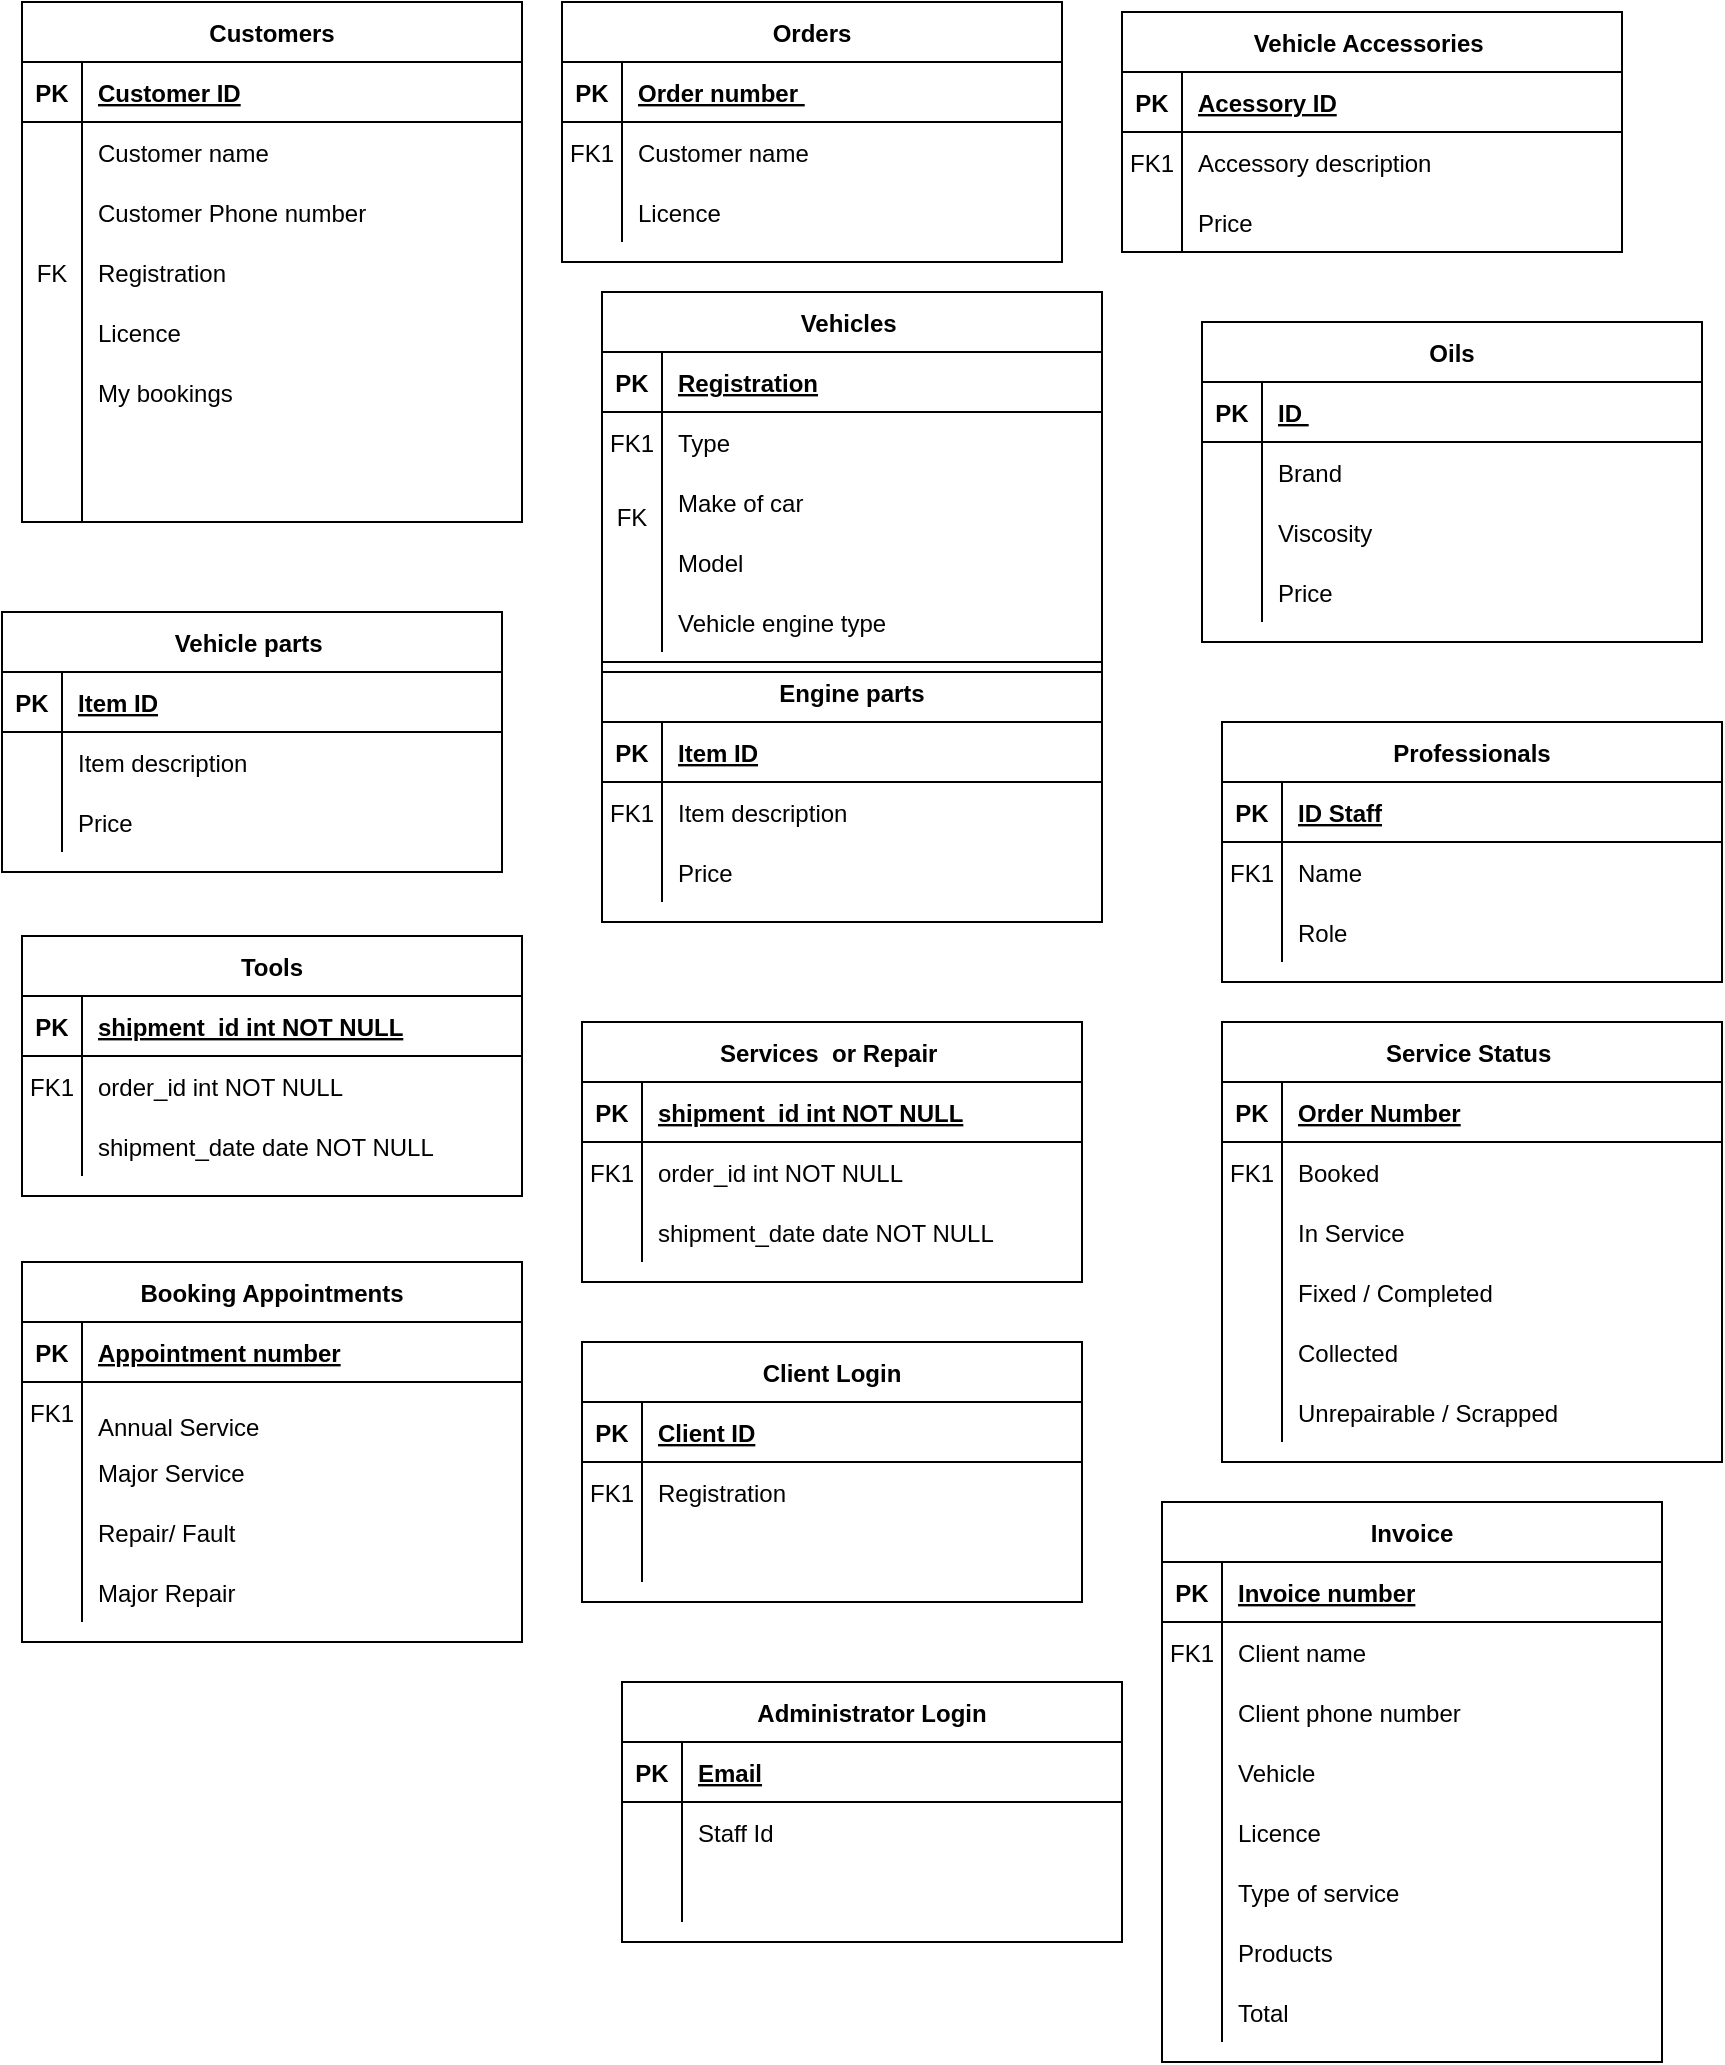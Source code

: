 <mxfile version="19.0.2" type="github">
  <diagram id="R2lEEEUBdFMjLlhIrx00" name="Page-1">
    <mxGraphModel dx="1108" dy="393" grid="1" gridSize="10" guides="1" tooltips="1" connect="1" arrows="1" fold="1" page="1" pageScale="1" pageWidth="850" pageHeight="1100" math="0" shadow="0" extFonts="Permanent Marker^https://fonts.googleapis.com/css?family=Permanent+Marker">
      <root>
        <mxCell id="0" />
        <mxCell id="1" parent="0" />
        <mxCell id="C-vyLk0tnHw3VtMMgP7b-2" value="Orders" style="shape=table;startSize=30;container=1;collapsible=1;childLayout=tableLayout;fixedRows=1;rowLines=0;fontStyle=1;align=center;resizeLast=1;" parent="1" vertex="1">
          <mxGeometry x="290" y="10" width="250" height="130" as="geometry" />
        </mxCell>
        <mxCell id="C-vyLk0tnHw3VtMMgP7b-3" value="" style="shape=partialRectangle;collapsible=0;dropTarget=0;pointerEvents=0;fillColor=none;points=[[0,0.5],[1,0.5]];portConstraint=eastwest;top=0;left=0;right=0;bottom=1;" parent="C-vyLk0tnHw3VtMMgP7b-2" vertex="1">
          <mxGeometry y="30" width="250" height="30" as="geometry" />
        </mxCell>
        <mxCell id="C-vyLk0tnHw3VtMMgP7b-4" value="PK" style="shape=partialRectangle;overflow=hidden;connectable=0;fillColor=none;top=0;left=0;bottom=0;right=0;fontStyle=1;" parent="C-vyLk0tnHw3VtMMgP7b-3" vertex="1">
          <mxGeometry width="30" height="30" as="geometry">
            <mxRectangle width="30" height="30" as="alternateBounds" />
          </mxGeometry>
        </mxCell>
        <mxCell id="C-vyLk0tnHw3VtMMgP7b-5" value="Order number " style="shape=partialRectangle;overflow=hidden;connectable=0;fillColor=none;top=0;left=0;bottom=0;right=0;align=left;spacingLeft=6;fontStyle=5;" parent="C-vyLk0tnHw3VtMMgP7b-3" vertex="1">
          <mxGeometry x="30" width="220" height="30" as="geometry">
            <mxRectangle width="220" height="30" as="alternateBounds" />
          </mxGeometry>
        </mxCell>
        <mxCell id="C-vyLk0tnHw3VtMMgP7b-6" value="" style="shape=partialRectangle;collapsible=0;dropTarget=0;pointerEvents=0;fillColor=none;points=[[0,0.5],[1,0.5]];portConstraint=eastwest;top=0;left=0;right=0;bottom=0;" parent="C-vyLk0tnHw3VtMMgP7b-2" vertex="1">
          <mxGeometry y="60" width="250" height="30" as="geometry" />
        </mxCell>
        <mxCell id="C-vyLk0tnHw3VtMMgP7b-7" value="FK1" style="shape=partialRectangle;overflow=hidden;connectable=0;fillColor=none;top=0;left=0;bottom=0;right=0;" parent="C-vyLk0tnHw3VtMMgP7b-6" vertex="1">
          <mxGeometry width="30" height="30" as="geometry">
            <mxRectangle width="30" height="30" as="alternateBounds" />
          </mxGeometry>
        </mxCell>
        <mxCell id="C-vyLk0tnHw3VtMMgP7b-8" value="Customer name" style="shape=partialRectangle;overflow=hidden;connectable=0;fillColor=none;top=0;left=0;bottom=0;right=0;align=left;spacingLeft=6;" parent="C-vyLk0tnHw3VtMMgP7b-6" vertex="1">
          <mxGeometry x="30" width="220" height="30" as="geometry">
            <mxRectangle width="220" height="30" as="alternateBounds" />
          </mxGeometry>
        </mxCell>
        <mxCell id="C-vyLk0tnHw3VtMMgP7b-9" value="" style="shape=partialRectangle;collapsible=0;dropTarget=0;pointerEvents=0;fillColor=none;points=[[0,0.5],[1,0.5]];portConstraint=eastwest;top=0;left=0;right=0;bottom=0;" parent="C-vyLk0tnHw3VtMMgP7b-2" vertex="1">
          <mxGeometry y="90" width="250" height="30" as="geometry" />
        </mxCell>
        <mxCell id="C-vyLk0tnHw3VtMMgP7b-10" value="" style="shape=partialRectangle;overflow=hidden;connectable=0;fillColor=none;top=0;left=0;bottom=0;right=0;" parent="C-vyLk0tnHw3VtMMgP7b-9" vertex="1">
          <mxGeometry width="30" height="30" as="geometry">
            <mxRectangle width="30" height="30" as="alternateBounds" />
          </mxGeometry>
        </mxCell>
        <mxCell id="C-vyLk0tnHw3VtMMgP7b-11" value="Licence" style="shape=partialRectangle;overflow=hidden;connectable=0;fillColor=none;top=0;left=0;bottom=0;right=0;align=left;spacingLeft=6;" parent="C-vyLk0tnHw3VtMMgP7b-9" vertex="1">
          <mxGeometry x="30" width="220" height="30" as="geometry">
            <mxRectangle width="220" height="30" as="alternateBounds" />
          </mxGeometry>
        </mxCell>
        <mxCell id="C-vyLk0tnHw3VtMMgP7b-13" value="Vehicle parts " style="shape=table;startSize=30;container=1;collapsible=1;childLayout=tableLayout;fixedRows=1;rowLines=0;fontStyle=1;align=center;resizeLast=1;" parent="1" vertex="1">
          <mxGeometry x="10" y="315" width="250" height="130" as="geometry" />
        </mxCell>
        <mxCell id="C-vyLk0tnHw3VtMMgP7b-14" value="" style="shape=partialRectangle;collapsible=0;dropTarget=0;pointerEvents=0;fillColor=none;points=[[0,0.5],[1,0.5]];portConstraint=eastwest;top=0;left=0;right=0;bottom=1;" parent="C-vyLk0tnHw3VtMMgP7b-13" vertex="1">
          <mxGeometry y="30" width="250" height="30" as="geometry" />
        </mxCell>
        <mxCell id="C-vyLk0tnHw3VtMMgP7b-15" value="PK" style="shape=partialRectangle;overflow=hidden;connectable=0;fillColor=none;top=0;left=0;bottom=0;right=0;fontStyle=1;" parent="C-vyLk0tnHw3VtMMgP7b-14" vertex="1">
          <mxGeometry width="30" height="30" as="geometry">
            <mxRectangle width="30" height="30" as="alternateBounds" />
          </mxGeometry>
        </mxCell>
        <mxCell id="C-vyLk0tnHw3VtMMgP7b-16" value="Item ID" style="shape=partialRectangle;overflow=hidden;connectable=0;fillColor=none;top=0;left=0;bottom=0;right=0;align=left;spacingLeft=6;fontStyle=5;" parent="C-vyLk0tnHw3VtMMgP7b-14" vertex="1">
          <mxGeometry x="30" width="220" height="30" as="geometry">
            <mxRectangle width="220" height="30" as="alternateBounds" />
          </mxGeometry>
        </mxCell>
        <mxCell id="C-vyLk0tnHw3VtMMgP7b-17" value="" style="shape=partialRectangle;collapsible=0;dropTarget=0;pointerEvents=0;fillColor=none;points=[[0,0.5],[1,0.5]];portConstraint=eastwest;top=0;left=0;right=0;bottom=0;" parent="C-vyLk0tnHw3VtMMgP7b-13" vertex="1">
          <mxGeometry y="60" width="250" height="30" as="geometry" />
        </mxCell>
        <mxCell id="C-vyLk0tnHw3VtMMgP7b-18" value="" style="shape=partialRectangle;overflow=hidden;connectable=0;fillColor=none;top=0;left=0;bottom=0;right=0;" parent="C-vyLk0tnHw3VtMMgP7b-17" vertex="1">
          <mxGeometry width="30" height="30" as="geometry">
            <mxRectangle width="30" height="30" as="alternateBounds" />
          </mxGeometry>
        </mxCell>
        <mxCell id="C-vyLk0tnHw3VtMMgP7b-19" value="Item description" style="shape=partialRectangle;overflow=hidden;connectable=0;fillColor=none;top=0;left=0;bottom=0;right=0;align=left;spacingLeft=6;" parent="C-vyLk0tnHw3VtMMgP7b-17" vertex="1">
          <mxGeometry x="30" width="220" height="30" as="geometry">
            <mxRectangle width="220" height="30" as="alternateBounds" />
          </mxGeometry>
        </mxCell>
        <mxCell id="C-vyLk0tnHw3VtMMgP7b-20" value="" style="shape=partialRectangle;collapsible=0;dropTarget=0;pointerEvents=0;fillColor=none;points=[[0,0.5],[1,0.5]];portConstraint=eastwest;top=0;left=0;right=0;bottom=0;" parent="C-vyLk0tnHw3VtMMgP7b-13" vertex="1">
          <mxGeometry y="90" width="250" height="30" as="geometry" />
        </mxCell>
        <mxCell id="C-vyLk0tnHw3VtMMgP7b-21" value="" style="shape=partialRectangle;overflow=hidden;connectable=0;fillColor=none;top=0;left=0;bottom=0;right=0;" parent="C-vyLk0tnHw3VtMMgP7b-20" vertex="1">
          <mxGeometry width="30" height="30" as="geometry">
            <mxRectangle width="30" height="30" as="alternateBounds" />
          </mxGeometry>
        </mxCell>
        <mxCell id="C-vyLk0tnHw3VtMMgP7b-22" value="Price" style="shape=partialRectangle;overflow=hidden;connectable=0;fillColor=none;top=0;left=0;bottom=0;right=0;align=left;spacingLeft=6;" parent="C-vyLk0tnHw3VtMMgP7b-20" vertex="1">
          <mxGeometry x="30" width="220" height="30" as="geometry">
            <mxRectangle width="220" height="30" as="alternateBounds" />
          </mxGeometry>
        </mxCell>
        <mxCell id="C-vyLk0tnHw3VtMMgP7b-23" value="Customers" style="shape=table;startSize=30;container=1;collapsible=1;childLayout=tableLayout;fixedRows=1;rowLines=0;fontStyle=1;align=center;resizeLast=1;" parent="1" vertex="1">
          <mxGeometry x="20" y="10" width="250" height="260" as="geometry" />
        </mxCell>
        <mxCell id="C-vyLk0tnHw3VtMMgP7b-24" value="" style="shape=partialRectangle;collapsible=0;dropTarget=0;pointerEvents=0;fillColor=none;points=[[0,0.5],[1,0.5]];portConstraint=eastwest;top=0;left=0;right=0;bottom=1;" parent="C-vyLk0tnHw3VtMMgP7b-23" vertex="1">
          <mxGeometry y="30" width="250" height="30" as="geometry" />
        </mxCell>
        <mxCell id="C-vyLk0tnHw3VtMMgP7b-25" value="PK" style="shape=partialRectangle;overflow=hidden;connectable=0;fillColor=none;top=0;left=0;bottom=0;right=0;fontStyle=1;" parent="C-vyLk0tnHw3VtMMgP7b-24" vertex="1">
          <mxGeometry width="30" height="30" as="geometry">
            <mxRectangle width="30" height="30" as="alternateBounds" />
          </mxGeometry>
        </mxCell>
        <mxCell id="C-vyLk0tnHw3VtMMgP7b-26" value="Customer ID" style="shape=partialRectangle;overflow=hidden;connectable=0;fillColor=none;top=0;left=0;bottom=0;right=0;align=left;spacingLeft=6;fontStyle=5;" parent="C-vyLk0tnHw3VtMMgP7b-24" vertex="1">
          <mxGeometry x="30" width="220" height="30" as="geometry">
            <mxRectangle width="220" height="30" as="alternateBounds" />
          </mxGeometry>
        </mxCell>
        <mxCell id="C-vyLk0tnHw3VtMMgP7b-27" value="" style="shape=partialRectangle;collapsible=0;dropTarget=0;pointerEvents=0;fillColor=none;points=[[0,0.5],[1,0.5]];portConstraint=eastwest;top=0;left=0;right=0;bottom=0;" parent="C-vyLk0tnHw3VtMMgP7b-23" vertex="1">
          <mxGeometry y="60" width="250" height="30" as="geometry" />
        </mxCell>
        <mxCell id="C-vyLk0tnHw3VtMMgP7b-28" value="" style="shape=partialRectangle;overflow=hidden;connectable=0;fillColor=none;top=0;left=0;bottom=0;right=0;" parent="C-vyLk0tnHw3VtMMgP7b-27" vertex="1">
          <mxGeometry width="30" height="30" as="geometry">
            <mxRectangle width="30" height="30" as="alternateBounds" />
          </mxGeometry>
        </mxCell>
        <mxCell id="C-vyLk0tnHw3VtMMgP7b-29" value="Customer name " style="shape=partialRectangle;overflow=hidden;connectable=0;fillColor=none;top=0;left=0;bottom=0;right=0;align=left;spacingLeft=6;" parent="C-vyLk0tnHw3VtMMgP7b-27" vertex="1">
          <mxGeometry x="30" width="220" height="30" as="geometry">
            <mxRectangle width="220" height="30" as="alternateBounds" />
          </mxGeometry>
        </mxCell>
        <mxCell id="T-dqlQeHcLsqUVI-FXaC-115" value="" style="shape=partialRectangle;collapsible=0;dropTarget=0;pointerEvents=0;fillColor=none;points=[[0,0.5],[1,0.5]];portConstraint=eastwest;top=0;left=0;right=0;bottom=0;" vertex="1" parent="C-vyLk0tnHw3VtMMgP7b-23">
          <mxGeometry y="90" width="250" height="30" as="geometry" />
        </mxCell>
        <mxCell id="T-dqlQeHcLsqUVI-FXaC-116" value="" style="shape=partialRectangle;overflow=hidden;connectable=0;fillColor=none;top=0;left=0;bottom=0;right=0;" vertex="1" parent="T-dqlQeHcLsqUVI-FXaC-115">
          <mxGeometry width="30" height="30" as="geometry">
            <mxRectangle width="30" height="30" as="alternateBounds" />
          </mxGeometry>
        </mxCell>
        <mxCell id="T-dqlQeHcLsqUVI-FXaC-117" value="Customer Phone number" style="shape=partialRectangle;overflow=hidden;connectable=0;fillColor=none;top=0;left=0;bottom=0;right=0;align=left;spacingLeft=6;" vertex="1" parent="T-dqlQeHcLsqUVI-FXaC-115">
          <mxGeometry x="30" width="220" height="30" as="geometry">
            <mxRectangle width="220" height="30" as="alternateBounds" />
          </mxGeometry>
        </mxCell>
        <mxCell id="T-dqlQeHcLsqUVI-FXaC-131" value="" style="shape=partialRectangle;collapsible=0;dropTarget=0;pointerEvents=0;fillColor=none;points=[[0,0.5],[1,0.5]];portConstraint=eastwest;top=0;left=0;right=0;bottom=0;" vertex="1" parent="C-vyLk0tnHw3VtMMgP7b-23">
          <mxGeometry y="120" width="250" height="30" as="geometry" />
        </mxCell>
        <mxCell id="T-dqlQeHcLsqUVI-FXaC-132" value="FK" style="shape=partialRectangle;overflow=hidden;connectable=0;fillColor=none;top=0;left=0;bottom=0;right=0;" vertex="1" parent="T-dqlQeHcLsqUVI-FXaC-131">
          <mxGeometry width="30" height="30" as="geometry">
            <mxRectangle width="30" height="30" as="alternateBounds" />
          </mxGeometry>
        </mxCell>
        <mxCell id="T-dqlQeHcLsqUVI-FXaC-133" value="Registration" style="shape=partialRectangle;overflow=hidden;connectable=0;fillColor=none;top=0;left=0;bottom=0;right=0;align=left;spacingLeft=6;" vertex="1" parent="T-dqlQeHcLsqUVI-FXaC-131">
          <mxGeometry x="30" width="220" height="30" as="geometry">
            <mxRectangle width="220" height="30" as="alternateBounds" />
          </mxGeometry>
        </mxCell>
        <mxCell id="T-dqlQeHcLsqUVI-FXaC-134" value="" style="shape=partialRectangle;collapsible=0;dropTarget=0;pointerEvents=0;fillColor=none;points=[[0,0.5],[1,0.5]];portConstraint=eastwest;top=0;left=0;right=0;bottom=0;" vertex="1" parent="C-vyLk0tnHw3VtMMgP7b-23">
          <mxGeometry y="150" width="250" height="30" as="geometry" />
        </mxCell>
        <mxCell id="T-dqlQeHcLsqUVI-FXaC-135" value="" style="shape=partialRectangle;overflow=hidden;connectable=0;fillColor=none;top=0;left=0;bottom=0;right=0;" vertex="1" parent="T-dqlQeHcLsqUVI-FXaC-134">
          <mxGeometry width="30" height="30" as="geometry">
            <mxRectangle width="30" height="30" as="alternateBounds" />
          </mxGeometry>
        </mxCell>
        <mxCell id="T-dqlQeHcLsqUVI-FXaC-136" value="Licence" style="shape=partialRectangle;overflow=hidden;connectable=0;fillColor=none;top=0;left=0;bottom=0;right=0;align=left;spacingLeft=6;" vertex="1" parent="T-dqlQeHcLsqUVI-FXaC-134">
          <mxGeometry x="30" width="220" height="30" as="geometry">
            <mxRectangle width="220" height="30" as="alternateBounds" />
          </mxGeometry>
        </mxCell>
        <mxCell id="T-dqlQeHcLsqUVI-FXaC-137" value="" style="shape=partialRectangle;collapsible=0;dropTarget=0;pointerEvents=0;fillColor=none;points=[[0,0.5],[1,0.5]];portConstraint=eastwest;top=0;left=0;right=0;bottom=0;" vertex="1" parent="C-vyLk0tnHw3VtMMgP7b-23">
          <mxGeometry y="180" width="250" height="30" as="geometry" />
        </mxCell>
        <mxCell id="T-dqlQeHcLsqUVI-FXaC-138" value="" style="shape=partialRectangle;overflow=hidden;connectable=0;fillColor=none;top=0;left=0;bottom=0;right=0;" vertex="1" parent="T-dqlQeHcLsqUVI-FXaC-137">
          <mxGeometry width="30" height="30" as="geometry">
            <mxRectangle width="30" height="30" as="alternateBounds" />
          </mxGeometry>
        </mxCell>
        <mxCell id="T-dqlQeHcLsqUVI-FXaC-139" value="My bookings " style="shape=partialRectangle;overflow=hidden;connectable=0;fillColor=none;top=0;left=0;bottom=0;right=0;align=left;spacingLeft=6;" vertex="1" parent="T-dqlQeHcLsqUVI-FXaC-137">
          <mxGeometry x="30" width="220" height="30" as="geometry">
            <mxRectangle width="220" height="30" as="alternateBounds" />
          </mxGeometry>
        </mxCell>
        <mxCell id="T-dqlQeHcLsqUVI-FXaC-140" value="" style="shape=partialRectangle;collapsible=0;dropTarget=0;pointerEvents=0;fillColor=none;points=[[0,0.5],[1,0.5]];portConstraint=eastwest;top=0;left=0;right=0;bottom=0;" vertex="1" parent="C-vyLk0tnHw3VtMMgP7b-23">
          <mxGeometry y="210" width="250" height="30" as="geometry" />
        </mxCell>
        <mxCell id="T-dqlQeHcLsqUVI-FXaC-141" value="" style="shape=partialRectangle;overflow=hidden;connectable=0;fillColor=none;top=0;left=0;bottom=0;right=0;" vertex="1" parent="T-dqlQeHcLsqUVI-FXaC-140">
          <mxGeometry width="30" height="30" as="geometry">
            <mxRectangle width="30" height="30" as="alternateBounds" />
          </mxGeometry>
        </mxCell>
        <mxCell id="T-dqlQeHcLsqUVI-FXaC-142" value="" style="shape=partialRectangle;overflow=hidden;connectable=0;fillColor=none;top=0;left=0;bottom=0;right=0;align=left;spacingLeft=6;" vertex="1" parent="T-dqlQeHcLsqUVI-FXaC-140">
          <mxGeometry x="30" width="220" height="30" as="geometry">
            <mxRectangle width="220" height="30" as="alternateBounds" />
          </mxGeometry>
        </mxCell>
        <mxCell id="T-dqlQeHcLsqUVI-FXaC-143" value="" style="shape=partialRectangle;collapsible=0;dropTarget=0;pointerEvents=0;fillColor=none;points=[[0,0.5],[1,0.5]];portConstraint=eastwest;top=0;left=0;right=0;bottom=0;" vertex="1" parent="C-vyLk0tnHw3VtMMgP7b-23">
          <mxGeometry y="240" width="250" height="20" as="geometry" />
        </mxCell>
        <mxCell id="T-dqlQeHcLsqUVI-FXaC-144" value="" style="shape=partialRectangle;overflow=hidden;connectable=0;fillColor=none;top=0;left=0;bottom=0;right=0;" vertex="1" parent="T-dqlQeHcLsqUVI-FXaC-143">
          <mxGeometry width="30" height="20" as="geometry">
            <mxRectangle width="30" height="20" as="alternateBounds" />
          </mxGeometry>
        </mxCell>
        <mxCell id="T-dqlQeHcLsqUVI-FXaC-145" value="" style="shape=partialRectangle;overflow=hidden;connectable=0;fillColor=none;top=0;left=0;bottom=0;right=0;align=left;spacingLeft=6;" vertex="1" parent="T-dqlQeHcLsqUVI-FXaC-143">
          <mxGeometry x="30" width="220" height="20" as="geometry">
            <mxRectangle width="220" height="20" as="alternateBounds" />
          </mxGeometry>
        </mxCell>
        <mxCell id="T-dqlQeHcLsqUVI-FXaC-2" value="Vehicle Accessories " style="shape=table;startSize=30;container=1;collapsible=1;childLayout=tableLayout;fixedRows=1;rowLines=0;fontStyle=1;align=center;resizeLast=1;" vertex="1" parent="1">
          <mxGeometry x="570" y="15" width="250" height="120" as="geometry" />
        </mxCell>
        <mxCell id="T-dqlQeHcLsqUVI-FXaC-3" value="" style="shape=partialRectangle;collapsible=0;dropTarget=0;pointerEvents=0;fillColor=none;points=[[0,0.5],[1,0.5]];portConstraint=eastwest;top=0;left=0;right=0;bottom=1;" vertex="1" parent="T-dqlQeHcLsqUVI-FXaC-2">
          <mxGeometry y="30" width="250" height="30" as="geometry" />
        </mxCell>
        <mxCell id="T-dqlQeHcLsqUVI-FXaC-4" value="PK" style="shape=partialRectangle;overflow=hidden;connectable=0;fillColor=none;top=0;left=0;bottom=0;right=0;fontStyle=1;" vertex="1" parent="T-dqlQeHcLsqUVI-FXaC-3">
          <mxGeometry width="30" height="30" as="geometry">
            <mxRectangle width="30" height="30" as="alternateBounds" />
          </mxGeometry>
        </mxCell>
        <mxCell id="T-dqlQeHcLsqUVI-FXaC-5" value="Acessory ID" style="shape=partialRectangle;overflow=hidden;connectable=0;fillColor=none;top=0;left=0;bottom=0;right=0;align=left;spacingLeft=6;fontStyle=5;" vertex="1" parent="T-dqlQeHcLsqUVI-FXaC-3">
          <mxGeometry x="30" width="220" height="30" as="geometry">
            <mxRectangle width="220" height="30" as="alternateBounds" />
          </mxGeometry>
        </mxCell>
        <mxCell id="T-dqlQeHcLsqUVI-FXaC-6" value="" style="shape=partialRectangle;collapsible=0;dropTarget=0;pointerEvents=0;fillColor=none;points=[[0,0.5],[1,0.5]];portConstraint=eastwest;top=0;left=0;right=0;bottom=0;" vertex="1" parent="T-dqlQeHcLsqUVI-FXaC-2">
          <mxGeometry y="60" width="250" height="30" as="geometry" />
        </mxCell>
        <mxCell id="T-dqlQeHcLsqUVI-FXaC-7" value="FK1" style="shape=partialRectangle;overflow=hidden;connectable=0;fillColor=none;top=0;left=0;bottom=0;right=0;" vertex="1" parent="T-dqlQeHcLsqUVI-FXaC-6">
          <mxGeometry width="30" height="30" as="geometry">
            <mxRectangle width="30" height="30" as="alternateBounds" />
          </mxGeometry>
        </mxCell>
        <mxCell id="T-dqlQeHcLsqUVI-FXaC-8" value="Accessory description" style="shape=partialRectangle;overflow=hidden;connectable=0;fillColor=none;top=0;left=0;bottom=0;right=0;align=left;spacingLeft=6;" vertex="1" parent="T-dqlQeHcLsqUVI-FXaC-6">
          <mxGeometry x="30" width="220" height="30" as="geometry">
            <mxRectangle width="220" height="30" as="alternateBounds" />
          </mxGeometry>
        </mxCell>
        <mxCell id="T-dqlQeHcLsqUVI-FXaC-9" value="" style="shape=partialRectangle;collapsible=0;dropTarget=0;pointerEvents=0;fillColor=none;points=[[0,0.5],[1,0.5]];portConstraint=eastwest;top=0;left=0;right=0;bottom=0;" vertex="1" parent="T-dqlQeHcLsqUVI-FXaC-2">
          <mxGeometry y="90" width="250" height="30" as="geometry" />
        </mxCell>
        <mxCell id="T-dqlQeHcLsqUVI-FXaC-10" value="" style="shape=partialRectangle;overflow=hidden;connectable=0;fillColor=none;top=0;left=0;bottom=0;right=0;" vertex="1" parent="T-dqlQeHcLsqUVI-FXaC-9">
          <mxGeometry width="30" height="30" as="geometry">
            <mxRectangle width="30" height="30" as="alternateBounds" />
          </mxGeometry>
        </mxCell>
        <mxCell id="T-dqlQeHcLsqUVI-FXaC-11" value="Price" style="shape=partialRectangle;overflow=hidden;connectable=0;fillColor=none;top=0;left=0;bottom=0;right=0;align=left;spacingLeft=6;" vertex="1" parent="T-dqlQeHcLsqUVI-FXaC-9">
          <mxGeometry x="30" width="220" height="30" as="geometry">
            <mxRectangle width="220" height="30" as="alternateBounds" />
          </mxGeometry>
        </mxCell>
        <mxCell id="T-dqlQeHcLsqUVI-FXaC-12" value="Tools" style="shape=table;startSize=30;container=1;collapsible=1;childLayout=tableLayout;fixedRows=1;rowLines=0;fontStyle=1;align=center;resizeLast=1;" vertex="1" parent="1">
          <mxGeometry x="20" y="477" width="250" height="130" as="geometry" />
        </mxCell>
        <mxCell id="T-dqlQeHcLsqUVI-FXaC-13" value="" style="shape=partialRectangle;collapsible=0;dropTarget=0;pointerEvents=0;fillColor=none;points=[[0,0.5],[1,0.5]];portConstraint=eastwest;top=0;left=0;right=0;bottom=1;" vertex="1" parent="T-dqlQeHcLsqUVI-FXaC-12">
          <mxGeometry y="30" width="250" height="30" as="geometry" />
        </mxCell>
        <mxCell id="T-dqlQeHcLsqUVI-FXaC-14" value="PK" style="shape=partialRectangle;overflow=hidden;connectable=0;fillColor=none;top=0;left=0;bottom=0;right=0;fontStyle=1;" vertex="1" parent="T-dqlQeHcLsqUVI-FXaC-13">
          <mxGeometry width="30" height="30" as="geometry">
            <mxRectangle width="30" height="30" as="alternateBounds" />
          </mxGeometry>
        </mxCell>
        <mxCell id="T-dqlQeHcLsqUVI-FXaC-15" value="shipment_id int NOT NULL " style="shape=partialRectangle;overflow=hidden;connectable=0;fillColor=none;top=0;left=0;bottom=0;right=0;align=left;spacingLeft=6;fontStyle=5;" vertex="1" parent="T-dqlQeHcLsqUVI-FXaC-13">
          <mxGeometry x="30" width="220" height="30" as="geometry">
            <mxRectangle width="220" height="30" as="alternateBounds" />
          </mxGeometry>
        </mxCell>
        <mxCell id="T-dqlQeHcLsqUVI-FXaC-16" value="" style="shape=partialRectangle;collapsible=0;dropTarget=0;pointerEvents=0;fillColor=none;points=[[0,0.5],[1,0.5]];portConstraint=eastwest;top=0;left=0;right=0;bottom=0;" vertex="1" parent="T-dqlQeHcLsqUVI-FXaC-12">
          <mxGeometry y="60" width="250" height="30" as="geometry" />
        </mxCell>
        <mxCell id="T-dqlQeHcLsqUVI-FXaC-17" value="FK1" style="shape=partialRectangle;overflow=hidden;connectable=0;fillColor=none;top=0;left=0;bottom=0;right=0;" vertex="1" parent="T-dqlQeHcLsqUVI-FXaC-16">
          <mxGeometry width="30" height="30" as="geometry">
            <mxRectangle width="30" height="30" as="alternateBounds" />
          </mxGeometry>
        </mxCell>
        <mxCell id="T-dqlQeHcLsqUVI-FXaC-18" value="order_id int NOT NULL" style="shape=partialRectangle;overflow=hidden;connectable=0;fillColor=none;top=0;left=0;bottom=0;right=0;align=left;spacingLeft=6;" vertex="1" parent="T-dqlQeHcLsqUVI-FXaC-16">
          <mxGeometry x="30" width="220" height="30" as="geometry">
            <mxRectangle width="220" height="30" as="alternateBounds" />
          </mxGeometry>
        </mxCell>
        <mxCell id="T-dqlQeHcLsqUVI-FXaC-19" value="" style="shape=partialRectangle;collapsible=0;dropTarget=0;pointerEvents=0;fillColor=none;points=[[0,0.5],[1,0.5]];portConstraint=eastwest;top=0;left=0;right=0;bottom=0;" vertex="1" parent="T-dqlQeHcLsqUVI-FXaC-12">
          <mxGeometry y="90" width="250" height="30" as="geometry" />
        </mxCell>
        <mxCell id="T-dqlQeHcLsqUVI-FXaC-20" value="" style="shape=partialRectangle;overflow=hidden;connectable=0;fillColor=none;top=0;left=0;bottom=0;right=0;" vertex="1" parent="T-dqlQeHcLsqUVI-FXaC-19">
          <mxGeometry width="30" height="30" as="geometry">
            <mxRectangle width="30" height="30" as="alternateBounds" />
          </mxGeometry>
        </mxCell>
        <mxCell id="T-dqlQeHcLsqUVI-FXaC-21" value="shipment_date date NOT NULL" style="shape=partialRectangle;overflow=hidden;connectable=0;fillColor=none;top=0;left=0;bottom=0;right=0;align=left;spacingLeft=6;" vertex="1" parent="T-dqlQeHcLsqUVI-FXaC-19">
          <mxGeometry x="30" width="220" height="30" as="geometry">
            <mxRectangle width="220" height="30" as="alternateBounds" />
          </mxGeometry>
        </mxCell>
        <mxCell id="T-dqlQeHcLsqUVI-FXaC-22" value="Oils" style="shape=table;startSize=30;container=1;collapsible=1;childLayout=tableLayout;fixedRows=1;rowLines=0;fontStyle=1;align=center;resizeLast=1;" vertex="1" parent="1">
          <mxGeometry x="610" y="170" width="250" height="160" as="geometry" />
        </mxCell>
        <mxCell id="T-dqlQeHcLsqUVI-FXaC-23" value="" style="shape=partialRectangle;collapsible=0;dropTarget=0;pointerEvents=0;fillColor=none;points=[[0,0.5],[1,0.5]];portConstraint=eastwest;top=0;left=0;right=0;bottom=1;" vertex="1" parent="T-dqlQeHcLsqUVI-FXaC-22">
          <mxGeometry y="30" width="250" height="30" as="geometry" />
        </mxCell>
        <mxCell id="T-dqlQeHcLsqUVI-FXaC-24" value="PK" style="shape=partialRectangle;overflow=hidden;connectable=0;fillColor=none;top=0;left=0;bottom=0;right=0;fontStyle=1;" vertex="1" parent="T-dqlQeHcLsqUVI-FXaC-23">
          <mxGeometry width="30" height="30" as="geometry">
            <mxRectangle width="30" height="30" as="alternateBounds" />
          </mxGeometry>
        </mxCell>
        <mxCell id="T-dqlQeHcLsqUVI-FXaC-25" value="ID " style="shape=partialRectangle;overflow=hidden;connectable=0;fillColor=none;top=0;left=0;bottom=0;right=0;align=left;spacingLeft=6;fontStyle=5;" vertex="1" parent="T-dqlQeHcLsqUVI-FXaC-23">
          <mxGeometry x="30" width="220" height="30" as="geometry">
            <mxRectangle width="220" height="30" as="alternateBounds" />
          </mxGeometry>
        </mxCell>
        <mxCell id="T-dqlQeHcLsqUVI-FXaC-26" value="" style="shape=partialRectangle;collapsible=0;dropTarget=0;pointerEvents=0;fillColor=none;points=[[0,0.5],[1,0.5]];portConstraint=eastwest;top=0;left=0;right=0;bottom=0;" vertex="1" parent="T-dqlQeHcLsqUVI-FXaC-22">
          <mxGeometry y="60" width="250" height="30" as="geometry" />
        </mxCell>
        <mxCell id="T-dqlQeHcLsqUVI-FXaC-27" value="" style="shape=partialRectangle;overflow=hidden;connectable=0;fillColor=none;top=0;left=0;bottom=0;right=0;" vertex="1" parent="T-dqlQeHcLsqUVI-FXaC-26">
          <mxGeometry width="30" height="30" as="geometry">
            <mxRectangle width="30" height="30" as="alternateBounds" />
          </mxGeometry>
        </mxCell>
        <mxCell id="T-dqlQeHcLsqUVI-FXaC-28" value="Brand " style="shape=partialRectangle;overflow=hidden;connectable=0;fillColor=none;top=0;left=0;bottom=0;right=0;align=left;spacingLeft=6;" vertex="1" parent="T-dqlQeHcLsqUVI-FXaC-26">
          <mxGeometry x="30" width="220" height="30" as="geometry">
            <mxRectangle width="220" height="30" as="alternateBounds" />
          </mxGeometry>
        </mxCell>
        <mxCell id="T-dqlQeHcLsqUVI-FXaC-29" value="" style="shape=partialRectangle;collapsible=0;dropTarget=0;pointerEvents=0;fillColor=none;points=[[0,0.5],[1,0.5]];portConstraint=eastwest;top=0;left=0;right=0;bottom=0;" vertex="1" parent="T-dqlQeHcLsqUVI-FXaC-22">
          <mxGeometry y="90" width="250" height="30" as="geometry" />
        </mxCell>
        <mxCell id="T-dqlQeHcLsqUVI-FXaC-30" value="" style="shape=partialRectangle;overflow=hidden;connectable=0;fillColor=none;top=0;left=0;bottom=0;right=0;" vertex="1" parent="T-dqlQeHcLsqUVI-FXaC-29">
          <mxGeometry width="30" height="30" as="geometry">
            <mxRectangle width="30" height="30" as="alternateBounds" />
          </mxGeometry>
        </mxCell>
        <mxCell id="T-dqlQeHcLsqUVI-FXaC-31" value="Viscosity" style="shape=partialRectangle;overflow=hidden;connectable=0;fillColor=none;top=0;left=0;bottom=0;right=0;align=left;spacingLeft=6;" vertex="1" parent="T-dqlQeHcLsqUVI-FXaC-29">
          <mxGeometry x="30" width="220" height="30" as="geometry">
            <mxRectangle width="220" height="30" as="alternateBounds" />
          </mxGeometry>
        </mxCell>
        <mxCell id="T-dqlQeHcLsqUVI-FXaC-222" value="" style="shape=partialRectangle;collapsible=0;dropTarget=0;pointerEvents=0;fillColor=none;points=[[0,0.5],[1,0.5]];portConstraint=eastwest;top=0;left=0;right=0;bottom=0;" vertex="1" parent="T-dqlQeHcLsqUVI-FXaC-22">
          <mxGeometry y="120" width="250" height="30" as="geometry" />
        </mxCell>
        <mxCell id="T-dqlQeHcLsqUVI-FXaC-223" value="" style="shape=partialRectangle;overflow=hidden;connectable=0;fillColor=none;top=0;left=0;bottom=0;right=0;" vertex="1" parent="T-dqlQeHcLsqUVI-FXaC-222">
          <mxGeometry width="30" height="30" as="geometry">
            <mxRectangle width="30" height="30" as="alternateBounds" />
          </mxGeometry>
        </mxCell>
        <mxCell id="T-dqlQeHcLsqUVI-FXaC-224" value="Price" style="shape=partialRectangle;overflow=hidden;connectable=0;fillColor=none;top=0;left=0;bottom=0;right=0;align=left;spacingLeft=6;" vertex="1" parent="T-dqlQeHcLsqUVI-FXaC-222">
          <mxGeometry x="30" width="220" height="30" as="geometry">
            <mxRectangle width="220" height="30" as="alternateBounds" />
          </mxGeometry>
        </mxCell>
        <mxCell id="T-dqlQeHcLsqUVI-FXaC-32" value="Engine parts" style="shape=table;startSize=30;container=1;collapsible=1;childLayout=tableLayout;fixedRows=1;rowLines=0;fontStyle=1;align=center;resizeLast=1;" vertex="1" parent="1">
          <mxGeometry x="310" y="340" width="250" height="130" as="geometry" />
        </mxCell>
        <mxCell id="T-dqlQeHcLsqUVI-FXaC-33" value="" style="shape=partialRectangle;collapsible=0;dropTarget=0;pointerEvents=0;fillColor=none;points=[[0,0.5],[1,0.5]];portConstraint=eastwest;top=0;left=0;right=0;bottom=1;" vertex="1" parent="T-dqlQeHcLsqUVI-FXaC-32">
          <mxGeometry y="30" width="250" height="30" as="geometry" />
        </mxCell>
        <mxCell id="T-dqlQeHcLsqUVI-FXaC-34" value="PK" style="shape=partialRectangle;overflow=hidden;connectable=0;fillColor=none;top=0;left=0;bottom=0;right=0;fontStyle=1;" vertex="1" parent="T-dqlQeHcLsqUVI-FXaC-33">
          <mxGeometry width="30" height="30" as="geometry">
            <mxRectangle width="30" height="30" as="alternateBounds" />
          </mxGeometry>
        </mxCell>
        <mxCell id="T-dqlQeHcLsqUVI-FXaC-35" value="Item ID" style="shape=partialRectangle;overflow=hidden;connectable=0;fillColor=none;top=0;left=0;bottom=0;right=0;align=left;spacingLeft=6;fontStyle=5;" vertex="1" parent="T-dqlQeHcLsqUVI-FXaC-33">
          <mxGeometry x="30" width="220" height="30" as="geometry">
            <mxRectangle width="220" height="30" as="alternateBounds" />
          </mxGeometry>
        </mxCell>
        <mxCell id="T-dqlQeHcLsqUVI-FXaC-36" value="" style="shape=partialRectangle;collapsible=0;dropTarget=0;pointerEvents=0;fillColor=none;points=[[0,0.5],[1,0.5]];portConstraint=eastwest;top=0;left=0;right=0;bottom=0;" vertex="1" parent="T-dqlQeHcLsqUVI-FXaC-32">
          <mxGeometry y="60" width="250" height="30" as="geometry" />
        </mxCell>
        <mxCell id="T-dqlQeHcLsqUVI-FXaC-37" value="FK1" style="shape=partialRectangle;overflow=hidden;connectable=0;fillColor=none;top=0;left=0;bottom=0;right=0;" vertex="1" parent="T-dqlQeHcLsqUVI-FXaC-36">
          <mxGeometry width="30" height="30" as="geometry">
            <mxRectangle width="30" height="30" as="alternateBounds" />
          </mxGeometry>
        </mxCell>
        <mxCell id="T-dqlQeHcLsqUVI-FXaC-38" value="Item description" style="shape=partialRectangle;overflow=hidden;connectable=0;fillColor=none;top=0;left=0;bottom=0;right=0;align=left;spacingLeft=6;" vertex="1" parent="T-dqlQeHcLsqUVI-FXaC-36">
          <mxGeometry x="30" width="220" height="30" as="geometry">
            <mxRectangle width="220" height="30" as="alternateBounds" />
          </mxGeometry>
        </mxCell>
        <mxCell id="T-dqlQeHcLsqUVI-FXaC-39" value="" style="shape=partialRectangle;collapsible=0;dropTarget=0;pointerEvents=0;fillColor=none;points=[[0,0.5],[1,0.5]];portConstraint=eastwest;top=0;left=0;right=0;bottom=0;" vertex="1" parent="T-dqlQeHcLsqUVI-FXaC-32">
          <mxGeometry y="90" width="250" height="30" as="geometry" />
        </mxCell>
        <mxCell id="T-dqlQeHcLsqUVI-FXaC-40" value="" style="shape=partialRectangle;overflow=hidden;connectable=0;fillColor=none;top=0;left=0;bottom=0;right=0;" vertex="1" parent="T-dqlQeHcLsqUVI-FXaC-39">
          <mxGeometry width="30" height="30" as="geometry">
            <mxRectangle width="30" height="30" as="alternateBounds" />
          </mxGeometry>
        </mxCell>
        <mxCell id="T-dqlQeHcLsqUVI-FXaC-41" value="Price" style="shape=partialRectangle;overflow=hidden;connectable=0;fillColor=none;top=0;left=0;bottom=0;right=0;align=left;spacingLeft=6;" vertex="1" parent="T-dqlQeHcLsqUVI-FXaC-39">
          <mxGeometry x="30" width="220" height="30" as="geometry">
            <mxRectangle width="220" height="30" as="alternateBounds" />
          </mxGeometry>
        </mxCell>
        <mxCell id="T-dqlQeHcLsqUVI-FXaC-42" value="Services  or Repair " style="shape=table;startSize=30;container=1;collapsible=1;childLayout=tableLayout;fixedRows=1;rowLines=0;fontStyle=1;align=center;resizeLast=1;" vertex="1" parent="1">
          <mxGeometry x="300" y="520" width="250" height="130" as="geometry" />
        </mxCell>
        <mxCell id="T-dqlQeHcLsqUVI-FXaC-43" value="" style="shape=partialRectangle;collapsible=0;dropTarget=0;pointerEvents=0;fillColor=none;points=[[0,0.5],[1,0.5]];portConstraint=eastwest;top=0;left=0;right=0;bottom=1;" vertex="1" parent="T-dqlQeHcLsqUVI-FXaC-42">
          <mxGeometry y="30" width="250" height="30" as="geometry" />
        </mxCell>
        <mxCell id="T-dqlQeHcLsqUVI-FXaC-44" value="PK" style="shape=partialRectangle;overflow=hidden;connectable=0;fillColor=none;top=0;left=0;bottom=0;right=0;fontStyle=1;" vertex="1" parent="T-dqlQeHcLsqUVI-FXaC-43">
          <mxGeometry width="30" height="30" as="geometry">
            <mxRectangle width="30" height="30" as="alternateBounds" />
          </mxGeometry>
        </mxCell>
        <mxCell id="T-dqlQeHcLsqUVI-FXaC-45" value="shipment_id int NOT NULL " style="shape=partialRectangle;overflow=hidden;connectable=0;fillColor=none;top=0;left=0;bottom=0;right=0;align=left;spacingLeft=6;fontStyle=5;" vertex="1" parent="T-dqlQeHcLsqUVI-FXaC-43">
          <mxGeometry x="30" width="220" height="30" as="geometry">
            <mxRectangle width="220" height="30" as="alternateBounds" />
          </mxGeometry>
        </mxCell>
        <mxCell id="T-dqlQeHcLsqUVI-FXaC-46" value="" style="shape=partialRectangle;collapsible=0;dropTarget=0;pointerEvents=0;fillColor=none;points=[[0,0.5],[1,0.5]];portConstraint=eastwest;top=0;left=0;right=0;bottom=0;" vertex="1" parent="T-dqlQeHcLsqUVI-FXaC-42">
          <mxGeometry y="60" width="250" height="30" as="geometry" />
        </mxCell>
        <mxCell id="T-dqlQeHcLsqUVI-FXaC-47" value="FK1" style="shape=partialRectangle;overflow=hidden;connectable=0;fillColor=none;top=0;left=0;bottom=0;right=0;" vertex="1" parent="T-dqlQeHcLsqUVI-FXaC-46">
          <mxGeometry width="30" height="30" as="geometry">
            <mxRectangle width="30" height="30" as="alternateBounds" />
          </mxGeometry>
        </mxCell>
        <mxCell id="T-dqlQeHcLsqUVI-FXaC-48" value="order_id int NOT NULL" style="shape=partialRectangle;overflow=hidden;connectable=0;fillColor=none;top=0;left=0;bottom=0;right=0;align=left;spacingLeft=6;" vertex="1" parent="T-dqlQeHcLsqUVI-FXaC-46">
          <mxGeometry x="30" width="220" height="30" as="geometry">
            <mxRectangle width="220" height="30" as="alternateBounds" />
          </mxGeometry>
        </mxCell>
        <mxCell id="T-dqlQeHcLsqUVI-FXaC-49" value="" style="shape=partialRectangle;collapsible=0;dropTarget=0;pointerEvents=0;fillColor=none;points=[[0,0.5],[1,0.5]];portConstraint=eastwest;top=0;left=0;right=0;bottom=0;" vertex="1" parent="T-dqlQeHcLsqUVI-FXaC-42">
          <mxGeometry y="90" width="250" height="30" as="geometry" />
        </mxCell>
        <mxCell id="T-dqlQeHcLsqUVI-FXaC-50" value="" style="shape=partialRectangle;overflow=hidden;connectable=0;fillColor=none;top=0;left=0;bottom=0;right=0;" vertex="1" parent="T-dqlQeHcLsqUVI-FXaC-49">
          <mxGeometry width="30" height="30" as="geometry">
            <mxRectangle width="30" height="30" as="alternateBounds" />
          </mxGeometry>
        </mxCell>
        <mxCell id="T-dqlQeHcLsqUVI-FXaC-51" value="shipment_date date NOT NULL" style="shape=partialRectangle;overflow=hidden;connectable=0;fillColor=none;top=0;left=0;bottom=0;right=0;align=left;spacingLeft=6;" vertex="1" parent="T-dqlQeHcLsqUVI-FXaC-49">
          <mxGeometry x="30" width="220" height="30" as="geometry">
            <mxRectangle width="220" height="30" as="alternateBounds" />
          </mxGeometry>
        </mxCell>
        <mxCell id="T-dqlQeHcLsqUVI-FXaC-52" value="Professionals" style="shape=table;startSize=30;container=1;collapsible=1;childLayout=tableLayout;fixedRows=1;rowLines=0;fontStyle=1;align=center;resizeLast=1;" vertex="1" parent="1">
          <mxGeometry x="620" y="370" width="250" height="130" as="geometry" />
        </mxCell>
        <mxCell id="T-dqlQeHcLsqUVI-FXaC-53" value="" style="shape=partialRectangle;collapsible=0;dropTarget=0;pointerEvents=0;fillColor=none;points=[[0,0.5],[1,0.5]];portConstraint=eastwest;top=0;left=0;right=0;bottom=1;" vertex="1" parent="T-dqlQeHcLsqUVI-FXaC-52">
          <mxGeometry y="30" width="250" height="30" as="geometry" />
        </mxCell>
        <mxCell id="T-dqlQeHcLsqUVI-FXaC-54" value="PK" style="shape=partialRectangle;overflow=hidden;connectable=0;fillColor=none;top=0;left=0;bottom=0;right=0;fontStyle=1;" vertex="1" parent="T-dqlQeHcLsqUVI-FXaC-53">
          <mxGeometry width="30" height="30" as="geometry">
            <mxRectangle width="30" height="30" as="alternateBounds" />
          </mxGeometry>
        </mxCell>
        <mxCell id="T-dqlQeHcLsqUVI-FXaC-55" value="ID Staff" style="shape=partialRectangle;overflow=hidden;connectable=0;fillColor=none;top=0;left=0;bottom=0;right=0;align=left;spacingLeft=6;fontStyle=5;" vertex="1" parent="T-dqlQeHcLsqUVI-FXaC-53">
          <mxGeometry x="30" width="220" height="30" as="geometry">
            <mxRectangle width="220" height="30" as="alternateBounds" />
          </mxGeometry>
        </mxCell>
        <mxCell id="T-dqlQeHcLsqUVI-FXaC-56" value="" style="shape=partialRectangle;collapsible=0;dropTarget=0;pointerEvents=0;fillColor=none;points=[[0,0.5],[1,0.5]];portConstraint=eastwest;top=0;left=0;right=0;bottom=0;" vertex="1" parent="T-dqlQeHcLsqUVI-FXaC-52">
          <mxGeometry y="60" width="250" height="30" as="geometry" />
        </mxCell>
        <mxCell id="T-dqlQeHcLsqUVI-FXaC-57" value="FK1" style="shape=partialRectangle;overflow=hidden;connectable=0;fillColor=none;top=0;left=0;bottom=0;right=0;" vertex="1" parent="T-dqlQeHcLsqUVI-FXaC-56">
          <mxGeometry width="30" height="30" as="geometry">
            <mxRectangle width="30" height="30" as="alternateBounds" />
          </mxGeometry>
        </mxCell>
        <mxCell id="T-dqlQeHcLsqUVI-FXaC-58" value="Name" style="shape=partialRectangle;overflow=hidden;connectable=0;fillColor=none;top=0;left=0;bottom=0;right=0;align=left;spacingLeft=6;" vertex="1" parent="T-dqlQeHcLsqUVI-FXaC-56">
          <mxGeometry x="30" width="220" height="30" as="geometry">
            <mxRectangle width="220" height="30" as="alternateBounds" />
          </mxGeometry>
        </mxCell>
        <mxCell id="T-dqlQeHcLsqUVI-FXaC-59" value="" style="shape=partialRectangle;collapsible=0;dropTarget=0;pointerEvents=0;fillColor=none;points=[[0,0.5],[1,0.5]];portConstraint=eastwest;top=0;left=0;right=0;bottom=0;" vertex="1" parent="T-dqlQeHcLsqUVI-FXaC-52">
          <mxGeometry y="90" width="250" height="30" as="geometry" />
        </mxCell>
        <mxCell id="T-dqlQeHcLsqUVI-FXaC-60" value="" style="shape=partialRectangle;overflow=hidden;connectable=0;fillColor=none;top=0;left=0;bottom=0;right=0;" vertex="1" parent="T-dqlQeHcLsqUVI-FXaC-59">
          <mxGeometry width="30" height="30" as="geometry">
            <mxRectangle width="30" height="30" as="alternateBounds" />
          </mxGeometry>
        </mxCell>
        <mxCell id="T-dqlQeHcLsqUVI-FXaC-61" value="Role" style="shape=partialRectangle;overflow=hidden;connectable=0;fillColor=none;top=0;left=0;bottom=0;right=0;align=left;spacingLeft=6;" vertex="1" parent="T-dqlQeHcLsqUVI-FXaC-59">
          <mxGeometry x="30" width="220" height="30" as="geometry">
            <mxRectangle width="220" height="30" as="alternateBounds" />
          </mxGeometry>
        </mxCell>
        <mxCell id="T-dqlQeHcLsqUVI-FXaC-62" value="Booking Appointments" style="shape=table;startSize=30;container=1;collapsible=1;childLayout=tableLayout;fixedRows=1;rowLines=0;fontStyle=1;align=center;resizeLast=1;" vertex="1" parent="1">
          <mxGeometry x="20" y="640" width="250" height="190" as="geometry" />
        </mxCell>
        <mxCell id="T-dqlQeHcLsqUVI-FXaC-63" value="" style="shape=partialRectangle;collapsible=0;dropTarget=0;pointerEvents=0;fillColor=none;points=[[0,0.5],[1,0.5]];portConstraint=eastwest;top=0;left=0;right=0;bottom=1;" vertex="1" parent="T-dqlQeHcLsqUVI-FXaC-62">
          <mxGeometry y="30" width="250" height="30" as="geometry" />
        </mxCell>
        <mxCell id="T-dqlQeHcLsqUVI-FXaC-64" value="PK" style="shape=partialRectangle;overflow=hidden;connectable=0;fillColor=none;top=0;left=0;bottom=0;right=0;fontStyle=1;" vertex="1" parent="T-dqlQeHcLsqUVI-FXaC-63">
          <mxGeometry width="30" height="30" as="geometry">
            <mxRectangle width="30" height="30" as="alternateBounds" />
          </mxGeometry>
        </mxCell>
        <mxCell id="T-dqlQeHcLsqUVI-FXaC-65" value="Appointment number" style="shape=partialRectangle;overflow=hidden;connectable=0;fillColor=none;top=0;left=0;bottom=0;right=0;align=left;spacingLeft=6;fontStyle=5;" vertex="1" parent="T-dqlQeHcLsqUVI-FXaC-63">
          <mxGeometry x="30" width="220" height="30" as="geometry">
            <mxRectangle width="220" height="30" as="alternateBounds" />
          </mxGeometry>
        </mxCell>
        <mxCell id="T-dqlQeHcLsqUVI-FXaC-66" value="" style="shape=partialRectangle;collapsible=0;dropTarget=0;pointerEvents=0;fillColor=none;points=[[0,0.5],[1,0.5]];portConstraint=eastwest;top=0;left=0;right=0;bottom=0;" vertex="1" parent="T-dqlQeHcLsqUVI-FXaC-62">
          <mxGeometry y="60" width="250" height="30" as="geometry" />
        </mxCell>
        <mxCell id="T-dqlQeHcLsqUVI-FXaC-67" value="FK1" style="shape=partialRectangle;overflow=hidden;connectable=0;fillColor=none;top=0;left=0;bottom=0;right=0;" vertex="1" parent="T-dqlQeHcLsqUVI-FXaC-66">
          <mxGeometry width="30" height="30" as="geometry">
            <mxRectangle width="30" height="30" as="alternateBounds" />
          </mxGeometry>
        </mxCell>
        <mxCell id="T-dqlQeHcLsqUVI-FXaC-68" value="&#xa;Annual Service &#xa;" style="shape=partialRectangle;overflow=hidden;connectable=0;fillColor=none;top=0;left=0;bottom=0;right=0;align=left;spacingLeft=6;" vertex="1" parent="T-dqlQeHcLsqUVI-FXaC-66">
          <mxGeometry x="30" width="220" height="30" as="geometry">
            <mxRectangle width="220" height="30" as="alternateBounds" />
          </mxGeometry>
        </mxCell>
        <mxCell id="T-dqlQeHcLsqUVI-FXaC-69" value="" style="shape=partialRectangle;collapsible=0;dropTarget=0;pointerEvents=0;fillColor=none;points=[[0,0.5],[1,0.5]];portConstraint=eastwest;top=0;left=0;right=0;bottom=0;" vertex="1" parent="T-dqlQeHcLsqUVI-FXaC-62">
          <mxGeometry y="90" width="250" height="30" as="geometry" />
        </mxCell>
        <mxCell id="T-dqlQeHcLsqUVI-FXaC-70" value="" style="shape=partialRectangle;overflow=hidden;connectable=0;fillColor=none;top=0;left=0;bottom=0;right=0;" vertex="1" parent="T-dqlQeHcLsqUVI-FXaC-69">
          <mxGeometry width="30" height="30" as="geometry">
            <mxRectangle width="30" height="30" as="alternateBounds" />
          </mxGeometry>
        </mxCell>
        <mxCell id="T-dqlQeHcLsqUVI-FXaC-71" value="Major Service " style="shape=partialRectangle;overflow=hidden;connectable=0;fillColor=none;top=0;left=0;bottom=0;right=0;align=left;spacingLeft=6;" vertex="1" parent="T-dqlQeHcLsqUVI-FXaC-69">
          <mxGeometry x="30" width="220" height="30" as="geometry">
            <mxRectangle width="220" height="30" as="alternateBounds" />
          </mxGeometry>
        </mxCell>
        <mxCell id="T-dqlQeHcLsqUVI-FXaC-73" value="" style="shape=partialRectangle;collapsible=0;dropTarget=0;pointerEvents=0;fillColor=none;points=[[0,0.5],[1,0.5]];portConstraint=eastwest;top=0;left=0;right=0;bottom=0;" vertex="1" parent="T-dqlQeHcLsqUVI-FXaC-62">
          <mxGeometry y="120" width="250" height="30" as="geometry" />
        </mxCell>
        <mxCell id="T-dqlQeHcLsqUVI-FXaC-74" value="" style="shape=partialRectangle;overflow=hidden;connectable=0;fillColor=none;top=0;left=0;bottom=0;right=0;" vertex="1" parent="T-dqlQeHcLsqUVI-FXaC-73">
          <mxGeometry width="30" height="30" as="geometry">
            <mxRectangle width="30" height="30" as="alternateBounds" />
          </mxGeometry>
        </mxCell>
        <mxCell id="T-dqlQeHcLsqUVI-FXaC-75" value="Repair/ Fault" style="shape=partialRectangle;overflow=hidden;connectable=0;fillColor=none;top=0;left=0;bottom=0;right=0;align=left;spacingLeft=6;" vertex="1" parent="T-dqlQeHcLsqUVI-FXaC-73">
          <mxGeometry x="30" width="220" height="30" as="geometry">
            <mxRectangle width="220" height="30" as="alternateBounds" />
          </mxGeometry>
        </mxCell>
        <mxCell id="T-dqlQeHcLsqUVI-FXaC-89" value="" style="shape=partialRectangle;collapsible=0;dropTarget=0;pointerEvents=0;fillColor=none;points=[[0,0.5],[1,0.5]];portConstraint=eastwest;top=0;left=0;right=0;bottom=0;" vertex="1" parent="T-dqlQeHcLsqUVI-FXaC-62">
          <mxGeometry y="150" width="250" height="30" as="geometry" />
        </mxCell>
        <mxCell id="T-dqlQeHcLsqUVI-FXaC-90" value="" style="shape=partialRectangle;overflow=hidden;connectable=0;fillColor=none;top=0;left=0;bottom=0;right=0;" vertex="1" parent="T-dqlQeHcLsqUVI-FXaC-89">
          <mxGeometry width="30" height="30" as="geometry">
            <mxRectangle width="30" height="30" as="alternateBounds" />
          </mxGeometry>
        </mxCell>
        <mxCell id="T-dqlQeHcLsqUVI-FXaC-91" value="Major Repair " style="shape=partialRectangle;overflow=hidden;connectable=0;fillColor=none;top=0;left=0;bottom=0;right=0;align=left;spacingLeft=6;" vertex="1" parent="T-dqlQeHcLsqUVI-FXaC-89">
          <mxGeometry x="30" width="220" height="30" as="geometry">
            <mxRectangle width="220" height="30" as="alternateBounds" />
          </mxGeometry>
        </mxCell>
        <mxCell id="T-dqlQeHcLsqUVI-FXaC-92" value="Client Login" style="shape=table;startSize=30;container=1;collapsible=1;childLayout=tableLayout;fixedRows=1;rowLines=0;fontStyle=1;align=center;resizeLast=1;" vertex="1" parent="1">
          <mxGeometry x="300" y="680" width="250" height="130" as="geometry" />
        </mxCell>
        <mxCell id="T-dqlQeHcLsqUVI-FXaC-93" value="" style="shape=partialRectangle;collapsible=0;dropTarget=0;pointerEvents=0;fillColor=none;points=[[0,0.5],[1,0.5]];portConstraint=eastwest;top=0;left=0;right=0;bottom=1;" vertex="1" parent="T-dqlQeHcLsqUVI-FXaC-92">
          <mxGeometry y="30" width="250" height="30" as="geometry" />
        </mxCell>
        <mxCell id="T-dqlQeHcLsqUVI-FXaC-94" value="PK" style="shape=partialRectangle;overflow=hidden;connectable=0;fillColor=none;top=0;left=0;bottom=0;right=0;fontStyle=1;" vertex="1" parent="T-dqlQeHcLsqUVI-FXaC-93">
          <mxGeometry width="30" height="30" as="geometry">
            <mxRectangle width="30" height="30" as="alternateBounds" />
          </mxGeometry>
        </mxCell>
        <mxCell id="T-dqlQeHcLsqUVI-FXaC-95" value="Client ID" style="shape=partialRectangle;overflow=hidden;connectable=0;fillColor=none;top=0;left=0;bottom=0;right=0;align=left;spacingLeft=6;fontStyle=5;" vertex="1" parent="T-dqlQeHcLsqUVI-FXaC-93">
          <mxGeometry x="30" width="220" height="30" as="geometry">
            <mxRectangle width="220" height="30" as="alternateBounds" />
          </mxGeometry>
        </mxCell>
        <mxCell id="T-dqlQeHcLsqUVI-FXaC-96" value="" style="shape=partialRectangle;collapsible=0;dropTarget=0;pointerEvents=0;fillColor=none;points=[[0,0.5],[1,0.5]];portConstraint=eastwest;top=0;left=0;right=0;bottom=0;" vertex="1" parent="T-dqlQeHcLsqUVI-FXaC-92">
          <mxGeometry y="60" width="250" height="30" as="geometry" />
        </mxCell>
        <mxCell id="T-dqlQeHcLsqUVI-FXaC-97" value="FK1" style="shape=partialRectangle;overflow=hidden;connectable=0;fillColor=none;top=0;left=0;bottom=0;right=0;" vertex="1" parent="T-dqlQeHcLsqUVI-FXaC-96">
          <mxGeometry width="30" height="30" as="geometry">
            <mxRectangle width="30" height="30" as="alternateBounds" />
          </mxGeometry>
        </mxCell>
        <mxCell id="T-dqlQeHcLsqUVI-FXaC-98" value="Registration" style="shape=partialRectangle;overflow=hidden;connectable=0;fillColor=none;top=0;left=0;bottom=0;right=0;align=left;spacingLeft=6;" vertex="1" parent="T-dqlQeHcLsqUVI-FXaC-96">
          <mxGeometry x="30" width="220" height="30" as="geometry">
            <mxRectangle width="220" height="30" as="alternateBounds" />
          </mxGeometry>
        </mxCell>
        <mxCell id="T-dqlQeHcLsqUVI-FXaC-99" value="" style="shape=partialRectangle;collapsible=0;dropTarget=0;pointerEvents=0;fillColor=none;points=[[0,0.5],[1,0.5]];portConstraint=eastwest;top=0;left=0;right=0;bottom=0;" vertex="1" parent="T-dqlQeHcLsqUVI-FXaC-92">
          <mxGeometry y="90" width="250" height="30" as="geometry" />
        </mxCell>
        <mxCell id="T-dqlQeHcLsqUVI-FXaC-100" value="" style="shape=partialRectangle;overflow=hidden;connectable=0;fillColor=none;top=0;left=0;bottom=0;right=0;" vertex="1" parent="T-dqlQeHcLsqUVI-FXaC-99">
          <mxGeometry width="30" height="30" as="geometry">
            <mxRectangle width="30" height="30" as="alternateBounds" />
          </mxGeometry>
        </mxCell>
        <mxCell id="T-dqlQeHcLsqUVI-FXaC-101" value="" style="shape=partialRectangle;overflow=hidden;connectable=0;fillColor=none;top=0;left=0;bottom=0;right=0;align=left;spacingLeft=6;" vertex="1" parent="T-dqlQeHcLsqUVI-FXaC-99">
          <mxGeometry x="30" width="220" height="30" as="geometry">
            <mxRectangle width="220" height="30" as="alternateBounds" />
          </mxGeometry>
        </mxCell>
        <mxCell id="T-dqlQeHcLsqUVI-FXaC-102" value="Administrator Login" style="shape=table;startSize=30;container=1;collapsible=1;childLayout=tableLayout;fixedRows=1;rowLines=0;fontStyle=1;align=center;resizeLast=1;" vertex="1" parent="1">
          <mxGeometry x="320" y="850" width="250" height="130" as="geometry" />
        </mxCell>
        <mxCell id="T-dqlQeHcLsqUVI-FXaC-103" value="" style="shape=partialRectangle;collapsible=0;dropTarget=0;pointerEvents=0;fillColor=none;points=[[0,0.5],[1,0.5]];portConstraint=eastwest;top=0;left=0;right=0;bottom=1;" vertex="1" parent="T-dqlQeHcLsqUVI-FXaC-102">
          <mxGeometry y="30" width="250" height="30" as="geometry" />
        </mxCell>
        <mxCell id="T-dqlQeHcLsqUVI-FXaC-104" value="PK" style="shape=partialRectangle;overflow=hidden;connectable=0;fillColor=none;top=0;left=0;bottom=0;right=0;fontStyle=1;" vertex="1" parent="T-dqlQeHcLsqUVI-FXaC-103">
          <mxGeometry width="30" height="30" as="geometry">
            <mxRectangle width="30" height="30" as="alternateBounds" />
          </mxGeometry>
        </mxCell>
        <mxCell id="T-dqlQeHcLsqUVI-FXaC-105" value="Email" style="shape=partialRectangle;overflow=hidden;connectable=0;fillColor=none;top=0;left=0;bottom=0;right=0;align=left;spacingLeft=6;fontStyle=5;" vertex="1" parent="T-dqlQeHcLsqUVI-FXaC-103">
          <mxGeometry x="30" width="220" height="30" as="geometry">
            <mxRectangle width="220" height="30" as="alternateBounds" />
          </mxGeometry>
        </mxCell>
        <mxCell id="T-dqlQeHcLsqUVI-FXaC-106" value="" style="shape=partialRectangle;collapsible=0;dropTarget=0;pointerEvents=0;fillColor=none;points=[[0,0.5],[1,0.5]];portConstraint=eastwest;top=0;left=0;right=0;bottom=0;" vertex="1" parent="T-dqlQeHcLsqUVI-FXaC-102">
          <mxGeometry y="60" width="250" height="30" as="geometry" />
        </mxCell>
        <mxCell id="T-dqlQeHcLsqUVI-FXaC-107" value="" style="shape=partialRectangle;overflow=hidden;connectable=0;fillColor=none;top=0;left=0;bottom=0;right=0;" vertex="1" parent="T-dqlQeHcLsqUVI-FXaC-106">
          <mxGeometry width="30" height="30" as="geometry">
            <mxRectangle width="30" height="30" as="alternateBounds" />
          </mxGeometry>
        </mxCell>
        <mxCell id="T-dqlQeHcLsqUVI-FXaC-108" value="Staff Id" style="shape=partialRectangle;overflow=hidden;connectable=0;fillColor=none;top=0;left=0;bottom=0;right=0;align=left;spacingLeft=6;" vertex="1" parent="T-dqlQeHcLsqUVI-FXaC-106">
          <mxGeometry x="30" width="220" height="30" as="geometry">
            <mxRectangle width="220" height="30" as="alternateBounds" />
          </mxGeometry>
        </mxCell>
        <mxCell id="T-dqlQeHcLsqUVI-FXaC-109" value="" style="shape=partialRectangle;collapsible=0;dropTarget=0;pointerEvents=0;fillColor=none;points=[[0,0.5],[1,0.5]];portConstraint=eastwest;top=0;left=0;right=0;bottom=0;" vertex="1" parent="T-dqlQeHcLsqUVI-FXaC-102">
          <mxGeometry y="90" width="250" height="30" as="geometry" />
        </mxCell>
        <mxCell id="T-dqlQeHcLsqUVI-FXaC-110" value="" style="shape=partialRectangle;overflow=hidden;connectable=0;fillColor=none;top=0;left=0;bottom=0;right=0;" vertex="1" parent="T-dqlQeHcLsqUVI-FXaC-109">
          <mxGeometry width="30" height="30" as="geometry">
            <mxRectangle width="30" height="30" as="alternateBounds" />
          </mxGeometry>
        </mxCell>
        <mxCell id="T-dqlQeHcLsqUVI-FXaC-111" value="" style="shape=partialRectangle;overflow=hidden;connectable=0;fillColor=none;top=0;left=0;bottom=0;right=0;align=left;spacingLeft=6;" vertex="1" parent="T-dqlQeHcLsqUVI-FXaC-109">
          <mxGeometry x="30" width="220" height="30" as="geometry">
            <mxRectangle width="220" height="30" as="alternateBounds" />
          </mxGeometry>
        </mxCell>
        <mxCell id="T-dqlQeHcLsqUVI-FXaC-146" value="Vehicles " style="shape=table;startSize=30;container=1;collapsible=1;childLayout=tableLayout;fixedRows=1;rowLines=0;fontStyle=1;align=center;resizeLast=1;" vertex="1" parent="1">
          <mxGeometry x="310" y="155" width="250" height="190" as="geometry" />
        </mxCell>
        <mxCell id="T-dqlQeHcLsqUVI-FXaC-147" value="" style="shape=partialRectangle;collapsible=0;dropTarget=0;pointerEvents=0;fillColor=none;points=[[0,0.5],[1,0.5]];portConstraint=eastwest;top=0;left=0;right=0;bottom=1;" vertex="1" parent="T-dqlQeHcLsqUVI-FXaC-146">
          <mxGeometry y="30" width="250" height="30" as="geometry" />
        </mxCell>
        <mxCell id="T-dqlQeHcLsqUVI-FXaC-148" value="PK" style="shape=partialRectangle;overflow=hidden;connectable=0;fillColor=none;top=0;left=0;bottom=0;right=0;fontStyle=1;" vertex="1" parent="T-dqlQeHcLsqUVI-FXaC-147">
          <mxGeometry width="30" height="30" as="geometry">
            <mxRectangle width="30" height="30" as="alternateBounds" />
          </mxGeometry>
        </mxCell>
        <mxCell id="T-dqlQeHcLsqUVI-FXaC-149" value="Registration" style="shape=partialRectangle;overflow=hidden;connectable=0;fillColor=none;top=0;left=0;bottom=0;right=0;align=left;spacingLeft=6;fontStyle=5;" vertex="1" parent="T-dqlQeHcLsqUVI-FXaC-147">
          <mxGeometry x="30" width="220" height="30" as="geometry">
            <mxRectangle width="220" height="30" as="alternateBounds" />
          </mxGeometry>
        </mxCell>
        <mxCell id="T-dqlQeHcLsqUVI-FXaC-150" value="" style="shape=partialRectangle;collapsible=0;dropTarget=0;pointerEvents=0;fillColor=none;points=[[0,0.5],[1,0.5]];portConstraint=eastwest;top=0;left=0;right=0;bottom=0;" vertex="1" parent="T-dqlQeHcLsqUVI-FXaC-146">
          <mxGeometry y="60" width="250" height="30" as="geometry" />
        </mxCell>
        <mxCell id="T-dqlQeHcLsqUVI-FXaC-151" value="FK1" style="shape=partialRectangle;overflow=hidden;connectable=0;fillColor=none;top=0;left=0;bottom=0;right=0;" vertex="1" parent="T-dqlQeHcLsqUVI-FXaC-150">
          <mxGeometry width="30" height="30" as="geometry">
            <mxRectangle width="30" height="30" as="alternateBounds" />
          </mxGeometry>
        </mxCell>
        <mxCell id="T-dqlQeHcLsqUVI-FXaC-152" value="Type " style="shape=partialRectangle;overflow=hidden;connectable=0;fillColor=none;top=0;left=0;bottom=0;right=0;align=left;spacingLeft=6;" vertex="1" parent="T-dqlQeHcLsqUVI-FXaC-150">
          <mxGeometry x="30" width="220" height="30" as="geometry">
            <mxRectangle width="220" height="30" as="alternateBounds" />
          </mxGeometry>
        </mxCell>
        <mxCell id="T-dqlQeHcLsqUVI-FXaC-153" value="" style="shape=partialRectangle;collapsible=0;dropTarget=0;pointerEvents=0;fillColor=none;points=[[0,0.5],[1,0.5]];portConstraint=eastwest;top=0;left=0;right=0;bottom=0;" vertex="1" parent="T-dqlQeHcLsqUVI-FXaC-146">
          <mxGeometry y="90" width="250" height="30" as="geometry" />
        </mxCell>
        <mxCell id="T-dqlQeHcLsqUVI-FXaC-154" value="&#xa;FK" style="shape=partialRectangle;overflow=hidden;connectable=0;fillColor=none;top=0;left=0;bottom=0;right=0;" vertex="1" parent="T-dqlQeHcLsqUVI-FXaC-153">
          <mxGeometry width="30" height="30" as="geometry">
            <mxRectangle width="30" height="30" as="alternateBounds" />
          </mxGeometry>
        </mxCell>
        <mxCell id="T-dqlQeHcLsqUVI-FXaC-155" value="Make of car " style="shape=partialRectangle;overflow=hidden;connectable=0;fillColor=none;top=0;left=0;bottom=0;right=0;align=left;spacingLeft=6;" vertex="1" parent="T-dqlQeHcLsqUVI-FXaC-153">
          <mxGeometry x="30" width="220" height="30" as="geometry">
            <mxRectangle width="220" height="30" as="alternateBounds" />
          </mxGeometry>
        </mxCell>
        <mxCell id="T-dqlQeHcLsqUVI-FXaC-156" value="" style="shape=partialRectangle;collapsible=0;dropTarget=0;pointerEvents=0;fillColor=none;points=[[0,0.5],[1,0.5]];portConstraint=eastwest;top=0;left=0;right=0;bottom=0;" vertex="1" parent="T-dqlQeHcLsqUVI-FXaC-146">
          <mxGeometry y="120" width="250" height="30" as="geometry" />
        </mxCell>
        <mxCell id="T-dqlQeHcLsqUVI-FXaC-157" value="" style="shape=partialRectangle;overflow=hidden;connectable=0;fillColor=none;top=0;left=0;bottom=0;right=0;" vertex="1" parent="T-dqlQeHcLsqUVI-FXaC-156">
          <mxGeometry width="30" height="30" as="geometry">
            <mxRectangle width="30" height="30" as="alternateBounds" />
          </mxGeometry>
        </mxCell>
        <mxCell id="T-dqlQeHcLsqUVI-FXaC-158" value="Model" style="shape=partialRectangle;overflow=hidden;connectable=0;fillColor=none;top=0;left=0;bottom=0;right=0;align=left;spacingLeft=6;" vertex="1" parent="T-dqlQeHcLsqUVI-FXaC-156">
          <mxGeometry x="30" width="220" height="30" as="geometry">
            <mxRectangle width="220" height="30" as="alternateBounds" />
          </mxGeometry>
        </mxCell>
        <mxCell id="T-dqlQeHcLsqUVI-FXaC-219" value="" style="shape=partialRectangle;collapsible=0;dropTarget=0;pointerEvents=0;fillColor=none;points=[[0,0.5],[1,0.5]];portConstraint=eastwest;top=0;left=0;right=0;bottom=0;" vertex="1" parent="T-dqlQeHcLsqUVI-FXaC-146">
          <mxGeometry y="150" width="250" height="30" as="geometry" />
        </mxCell>
        <mxCell id="T-dqlQeHcLsqUVI-FXaC-220" value="" style="shape=partialRectangle;overflow=hidden;connectable=0;fillColor=none;top=0;left=0;bottom=0;right=0;" vertex="1" parent="T-dqlQeHcLsqUVI-FXaC-219">
          <mxGeometry width="30" height="30" as="geometry">
            <mxRectangle width="30" height="30" as="alternateBounds" />
          </mxGeometry>
        </mxCell>
        <mxCell id="T-dqlQeHcLsqUVI-FXaC-221" value="Vehicle engine type" style="shape=partialRectangle;overflow=hidden;connectable=0;fillColor=none;top=0;left=0;bottom=0;right=0;align=left;spacingLeft=6;" vertex="1" parent="T-dqlQeHcLsqUVI-FXaC-219">
          <mxGeometry x="30" width="220" height="30" as="geometry">
            <mxRectangle width="220" height="30" as="alternateBounds" />
          </mxGeometry>
        </mxCell>
        <mxCell id="T-dqlQeHcLsqUVI-FXaC-159" value="Service Status " style="shape=table;startSize=30;container=1;collapsible=1;childLayout=tableLayout;fixedRows=1;rowLines=0;fontStyle=1;align=center;resizeLast=1;" vertex="1" parent="1">
          <mxGeometry x="620" y="520" width="250" height="220" as="geometry" />
        </mxCell>
        <mxCell id="T-dqlQeHcLsqUVI-FXaC-160" value="" style="shape=partialRectangle;collapsible=0;dropTarget=0;pointerEvents=0;fillColor=none;points=[[0,0.5],[1,0.5]];portConstraint=eastwest;top=0;left=0;right=0;bottom=1;" vertex="1" parent="T-dqlQeHcLsqUVI-FXaC-159">
          <mxGeometry y="30" width="250" height="30" as="geometry" />
        </mxCell>
        <mxCell id="T-dqlQeHcLsqUVI-FXaC-161" value="PK" style="shape=partialRectangle;overflow=hidden;connectable=0;fillColor=none;top=0;left=0;bottom=0;right=0;fontStyle=1;" vertex="1" parent="T-dqlQeHcLsqUVI-FXaC-160">
          <mxGeometry width="30" height="30" as="geometry">
            <mxRectangle width="30" height="30" as="alternateBounds" />
          </mxGeometry>
        </mxCell>
        <mxCell id="T-dqlQeHcLsqUVI-FXaC-162" value="Order Number" style="shape=partialRectangle;overflow=hidden;connectable=0;fillColor=none;top=0;left=0;bottom=0;right=0;align=left;spacingLeft=6;fontStyle=5;" vertex="1" parent="T-dqlQeHcLsqUVI-FXaC-160">
          <mxGeometry x="30" width="220" height="30" as="geometry">
            <mxRectangle width="220" height="30" as="alternateBounds" />
          </mxGeometry>
        </mxCell>
        <mxCell id="T-dqlQeHcLsqUVI-FXaC-163" value="" style="shape=partialRectangle;collapsible=0;dropTarget=0;pointerEvents=0;fillColor=none;points=[[0,0.5],[1,0.5]];portConstraint=eastwest;top=0;left=0;right=0;bottom=0;" vertex="1" parent="T-dqlQeHcLsqUVI-FXaC-159">
          <mxGeometry y="60" width="250" height="30" as="geometry" />
        </mxCell>
        <mxCell id="T-dqlQeHcLsqUVI-FXaC-164" value="FK1" style="shape=partialRectangle;overflow=hidden;connectable=0;fillColor=none;top=0;left=0;bottom=0;right=0;" vertex="1" parent="T-dqlQeHcLsqUVI-FXaC-163">
          <mxGeometry width="30" height="30" as="geometry">
            <mxRectangle width="30" height="30" as="alternateBounds" />
          </mxGeometry>
        </mxCell>
        <mxCell id="T-dqlQeHcLsqUVI-FXaC-165" value="Booked " style="shape=partialRectangle;overflow=hidden;connectable=0;fillColor=none;top=0;left=0;bottom=0;right=0;align=left;spacingLeft=6;" vertex="1" parent="T-dqlQeHcLsqUVI-FXaC-163">
          <mxGeometry x="30" width="220" height="30" as="geometry">
            <mxRectangle width="220" height="30" as="alternateBounds" />
          </mxGeometry>
        </mxCell>
        <mxCell id="T-dqlQeHcLsqUVI-FXaC-166" value="" style="shape=partialRectangle;collapsible=0;dropTarget=0;pointerEvents=0;fillColor=none;points=[[0,0.5],[1,0.5]];portConstraint=eastwest;top=0;left=0;right=0;bottom=0;" vertex="1" parent="T-dqlQeHcLsqUVI-FXaC-159">
          <mxGeometry y="90" width="250" height="30" as="geometry" />
        </mxCell>
        <mxCell id="T-dqlQeHcLsqUVI-FXaC-167" value="" style="shape=partialRectangle;overflow=hidden;connectable=0;fillColor=none;top=0;left=0;bottom=0;right=0;" vertex="1" parent="T-dqlQeHcLsqUVI-FXaC-166">
          <mxGeometry width="30" height="30" as="geometry">
            <mxRectangle width="30" height="30" as="alternateBounds" />
          </mxGeometry>
        </mxCell>
        <mxCell id="T-dqlQeHcLsqUVI-FXaC-168" value="In Service" style="shape=partialRectangle;overflow=hidden;connectable=0;fillColor=none;top=0;left=0;bottom=0;right=0;align=left;spacingLeft=6;" vertex="1" parent="T-dqlQeHcLsqUVI-FXaC-166">
          <mxGeometry x="30" width="220" height="30" as="geometry">
            <mxRectangle width="220" height="30" as="alternateBounds" />
          </mxGeometry>
        </mxCell>
        <mxCell id="T-dqlQeHcLsqUVI-FXaC-169" value="" style="shape=partialRectangle;collapsible=0;dropTarget=0;pointerEvents=0;fillColor=none;points=[[0,0.5],[1,0.5]];portConstraint=eastwest;top=0;left=0;right=0;bottom=0;" vertex="1" parent="T-dqlQeHcLsqUVI-FXaC-159">
          <mxGeometry y="120" width="250" height="30" as="geometry" />
        </mxCell>
        <mxCell id="T-dqlQeHcLsqUVI-FXaC-170" value="" style="shape=partialRectangle;overflow=hidden;connectable=0;fillColor=none;top=0;left=0;bottom=0;right=0;" vertex="1" parent="T-dqlQeHcLsqUVI-FXaC-169">
          <mxGeometry width="30" height="30" as="geometry">
            <mxRectangle width="30" height="30" as="alternateBounds" />
          </mxGeometry>
        </mxCell>
        <mxCell id="T-dqlQeHcLsqUVI-FXaC-171" value="Fixed / Completed " style="shape=partialRectangle;overflow=hidden;connectable=0;fillColor=none;top=0;left=0;bottom=0;right=0;align=left;spacingLeft=6;" vertex="1" parent="T-dqlQeHcLsqUVI-FXaC-169">
          <mxGeometry x="30" width="220" height="30" as="geometry">
            <mxRectangle width="220" height="30" as="alternateBounds" />
          </mxGeometry>
        </mxCell>
        <mxCell id="T-dqlQeHcLsqUVI-FXaC-172" value="" style="shape=partialRectangle;collapsible=0;dropTarget=0;pointerEvents=0;fillColor=none;points=[[0,0.5],[1,0.5]];portConstraint=eastwest;top=0;left=0;right=0;bottom=0;" vertex="1" parent="T-dqlQeHcLsqUVI-FXaC-159">
          <mxGeometry y="150" width="250" height="30" as="geometry" />
        </mxCell>
        <mxCell id="T-dqlQeHcLsqUVI-FXaC-173" value="" style="shape=partialRectangle;overflow=hidden;connectable=0;fillColor=none;top=0;left=0;bottom=0;right=0;" vertex="1" parent="T-dqlQeHcLsqUVI-FXaC-172">
          <mxGeometry width="30" height="30" as="geometry">
            <mxRectangle width="30" height="30" as="alternateBounds" />
          </mxGeometry>
        </mxCell>
        <mxCell id="T-dqlQeHcLsqUVI-FXaC-174" value="Collected " style="shape=partialRectangle;overflow=hidden;connectable=0;fillColor=none;top=0;left=0;bottom=0;right=0;align=left;spacingLeft=6;" vertex="1" parent="T-dqlQeHcLsqUVI-FXaC-172">
          <mxGeometry x="30" width="220" height="30" as="geometry">
            <mxRectangle width="220" height="30" as="alternateBounds" />
          </mxGeometry>
        </mxCell>
        <mxCell id="T-dqlQeHcLsqUVI-FXaC-191" value="" style="shape=partialRectangle;collapsible=0;dropTarget=0;pointerEvents=0;fillColor=none;points=[[0,0.5],[1,0.5]];portConstraint=eastwest;top=0;left=0;right=0;bottom=0;" vertex="1" parent="T-dqlQeHcLsqUVI-FXaC-159">
          <mxGeometry y="180" width="250" height="30" as="geometry" />
        </mxCell>
        <mxCell id="T-dqlQeHcLsqUVI-FXaC-192" value="" style="shape=partialRectangle;overflow=hidden;connectable=0;fillColor=none;top=0;left=0;bottom=0;right=0;" vertex="1" parent="T-dqlQeHcLsqUVI-FXaC-191">
          <mxGeometry width="30" height="30" as="geometry">
            <mxRectangle width="30" height="30" as="alternateBounds" />
          </mxGeometry>
        </mxCell>
        <mxCell id="T-dqlQeHcLsqUVI-FXaC-193" value="Unrepairable / Scrapped" style="shape=partialRectangle;overflow=hidden;connectable=0;fillColor=none;top=0;left=0;bottom=0;right=0;align=left;spacingLeft=6;" vertex="1" parent="T-dqlQeHcLsqUVI-FXaC-191">
          <mxGeometry x="30" width="220" height="30" as="geometry">
            <mxRectangle width="220" height="30" as="alternateBounds" />
          </mxGeometry>
        </mxCell>
        <mxCell id="T-dqlQeHcLsqUVI-FXaC-194" value="Invoice" style="shape=table;startSize=30;container=1;collapsible=1;childLayout=tableLayout;fixedRows=1;rowLines=0;fontStyle=1;align=center;resizeLast=1;" vertex="1" parent="1">
          <mxGeometry x="590" y="760" width="250" height="280" as="geometry" />
        </mxCell>
        <mxCell id="T-dqlQeHcLsqUVI-FXaC-195" value="" style="shape=partialRectangle;collapsible=0;dropTarget=0;pointerEvents=0;fillColor=none;points=[[0,0.5],[1,0.5]];portConstraint=eastwest;top=0;left=0;right=0;bottom=1;" vertex="1" parent="T-dqlQeHcLsqUVI-FXaC-194">
          <mxGeometry y="30" width="250" height="30" as="geometry" />
        </mxCell>
        <mxCell id="T-dqlQeHcLsqUVI-FXaC-196" value="PK" style="shape=partialRectangle;overflow=hidden;connectable=0;fillColor=none;top=0;left=0;bottom=0;right=0;fontStyle=1;" vertex="1" parent="T-dqlQeHcLsqUVI-FXaC-195">
          <mxGeometry width="30" height="30" as="geometry">
            <mxRectangle width="30" height="30" as="alternateBounds" />
          </mxGeometry>
        </mxCell>
        <mxCell id="T-dqlQeHcLsqUVI-FXaC-197" value="Invoice number" style="shape=partialRectangle;overflow=hidden;connectable=0;fillColor=none;top=0;left=0;bottom=0;right=0;align=left;spacingLeft=6;fontStyle=5;" vertex="1" parent="T-dqlQeHcLsqUVI-FXaC-195">
          <mxGeometry x="30" width="220" height="30" as="geometry">
            <mxRectangle width="220" height="30" as="alternateBounds" />
          </mxGeometry>
        </mxCell>
        <mxCell id="T-dqlQeHcLsqUVI-FXaC-198" value="" style="shape=partialRectangle;collapsible=0;dropTarget=0;pointerEvents=0;fillColor=none;points=[[0,0.5],[1,0.5]];portConstraint=eastwest;top=0;left=0;right=0;bottom=0;" vertex="1" parent="T-dqlQeHcLsqUVI-FXaC-194">
          <mxGeometry y="60" width="250" height="30" as="geometry" />
        </mxCell>
        <mxCell id="T-dqlQeHcLsqUVI-FXaC-199" value="FK1" style="shape=partialRectangle;overflow=hidden;connectable=0;fillColor=none;top=0;left=0;bottom=0;right=0;" vertex="1" parent="T-dqlQeHcLsqUVI-FXaC-198">
          <mxGeometry width="30" height="30" as="geometry">
            <mxRectangle width="30" height="30" as="alternateBounds" />
          </mxGeometry>
        </mxCell>
        <mxCell id="T-dqlQeHcLsqUVI-FXaC-200" value="Client name " style="shape=partialRectangle;overflow=hidden;connectable=0;fillColor=none;top=0;left=0;bottom=0;right=0;align=left;spacingLeft=6;" vertex="1" parent="T-dqlQeHcLsqUVI-FXaC-198">
          <mxGeometry x="30" width="220" height="30" as="geometry">
            <mxRectangle width="220" height="30" as="alternateBounds" />
          </mxGeometry>
        </mxCell>
        <mxCell id="T-dqlQeHcLsqUVI-FXaC-201" value="" style="shape=partialRectangle;collapsible=0;dropTarget=0;pointerEvents=0;fillColor=none;points=[[0,0.5],[1,0.5]];portConstraint=eastwest;top=0;left=0;right=0;bottom=0;" vertex="1" parent="T-dqlQeHcLsqUVI-FXaC-194">
          <mxGeometry y="90" width="250" height="30" as="geometry" />
        </mxCell>
        <mxCell id="T-dqlQeHcLsqUVI-FXaC-202" value="" style="shape=partialRectangle;overflow=hidden;connectable=0;fillColor=none;top=0;left=0;bottom=0;right=0;" vertex="1" parent="T-dqlQeHcLsqUVI-FXaC-201">
          <mxGeometry width="30" height="30" as="geometry">
            <mxRectangle width="30" height="30" as="alternateBounds" />
          </mxGeometry>
        </mxCell>
        <mxCell id="T-dqlQeHcLsqUVI-FXaC-203" value="Client phone number" style="shape=partialRectangle;overflow=hidden;connectable=0;fillColor=none;top=0;left=0;bottom=0;right=0;align=left;spacingLeft=6;" vertex="1" parent="T-dqlQeHcLsqUVI-FXaC-201">
          <mxGeometry x="30" width="220" height="30" as="geometry">
            <mxRectangle width="220" height="30" as="alternateBounds" />
          </mxGeometry>
        </mxCell>
        <mxCell id="T-dqlQeHcLsqUVI-FXaC-204" value="" style="shape=partialRectangle;collapsible=0;dropTarget=0;pointerEvents=0;fillColor=none;points=[[0,0.5],[1,0.5]];portConstraint=eastwest;top=0;left=0;right=0;bottom=0;" vertex="1" parent="T-dqlQeHcLsqUVI-FXaC-194">
          <mxGeometry y="120" width="250" height="30" as="geometry" />
        </mxCell>
        <mxCell id="T-dqlQeHcLsqUVI-FXaC-205" value="" style="shape=partialRectangle;overflow=hidden;connectable=0;fillColor=none;top=0;left=0;bottom=0;right=0;" vertex="1" parent="T-dqlQeHcLsqUVI-FXaC-204">
          <mxGeometry width="30" height="30" as="geometry">
            <mxRectangle width="30" height="30" as="alternateBounds" />
          </mxGeometry>
        </mxCell>
        <mxCell id="T-dqlQeHcLsqUVI-FXaC-206" value="Vehicle " style="shape=partialRectangle;overflow=hidden;connectable=0;fillColor=none;top=0;left=0;bottom=0;right=0;align=left;spacingLeft=6;" vertex="1" parent="T-dqlQeHcLsqUVI-FXaC-204">
          <mxGeometry x="30" width="220" height="30" as="geometry">
            <mxRectangle width="220" height="30" as="alternateBounds" />
          </mxGeometry>
        </mxCell>
        <mxCell id="T-dqlQeHcLsqUVI-FXaC-207" value="" style="shape=partialRectangle;collapsible=0;dropTarget=0;pointerEvents=0;fillColor=none;points=[[0,0.5],[1,0.5]];portConstraint=eastwest;top=0;left=0;right=0;bottom=0;" vertex="1" parent="T-dqlQeHcLsqUVI-FXaC-194">
          <mxGeometry y="150" width="250" height="30" as="geometry" />
        </mxCell>
        <mxCell id="T-dqlQeHcLsqUVI-FXaC-208" value="" style="shape=partialRectangle;overflow=hidden;connectable=0;fillColor=none;top=0;left=0;bottom=0;right=0;" vertex="1" parent="T-dqlQeHcLsqUVI-FXaC-207">
          <mxGeometry width="30" height="30" as="geometry">
            <mxRectangle width="30" height="30" as="alternateBounds" />
          </mxGeometry>
        </mxCell>
        <mxCell id="T-dqlQeHcLsqUVI-FXaC-209" value="Licence" style="shape=partialRectangle;overflow=hidden;connectable=0;fillColor=none;top=0;left=0;bottom=0;right=0;align=left;spacingLeft=6;" vertex="1" parent="T-dqlQeHcLsqUVI-FXaC-207">
          <mxGeometry x="30" width="220" height="30" as="geometry">
            <mxRectangle width="220" height="30" as="alternateBounds" />
          </mxGeometry>
        </mxCell>
        <mxCell id="T-dqlQeHcLsqUVI-FXaC-210" value="" style="shape=partialRectangle;collapsible=0;dropTarget=0;pointerEvents=0;fillColor=none;points=[[0,0.5],[1,0.5]];portConstraint=eastwest;top=0;left=0;right=0;bottom=0;" vertex="1" parent="T-dqlQeHcLsqUVI-FXaC-194">
          <mxGeometry y="180" width="250" height="30" as="geometry" />
        </mxCell>
        <mxCell id="T-dqlQeHcLsqUVI-FXaC-211" value="" style="shape=partialRectangle;overflow=hidden;connectable=0;fillColor=none;top=0;left=0;bottom=0;right=0;" vertex="1" parent="T-dqlQeHcLsqUVI-FXaC-210">
          <mxGeometry width="30" height="30" as="geometry">
            <mxRectangle width="30" height="30" as="alternateBounds" />
          </mxGeometry>
        </mxCell>
        <mxCell id="T-dqlQeHcLsqUVI-FXaC-212" value="Type of service " style="shape=partialRectangle;overflow=hidden;connectable=0;fillColor=none;top=0;left=0;bottom=0;right=0;align=left;spacingLeft=6;" vertex="1" parent="T-dqlQeHcLsqUVI-FXaC-210">
          <mxGeometry x="30" width="220" height="30" as="geometry">
            <mxRectangle width="220" height="30" as="alternateBounds" />
          </mxGeometry>
        </mxCell>
        <mxCell id="T-dqlQeHcLsqUVI-FXaC-213" value="" style="shape=partialRectangle;collapsible=0;dropTarget=0;pointerEvents=0;fillColor=none;points=[[0,0.5],[1,0.5]];portConstraint=eastwest;top=0;left=0;right=0;bottom=0;" vertex="1" parent="T-dqlQeHcLsqUVI-FXaC-194">
          <mxGeometry y="210" width="250" height="30" as="geometry" />
        </mxCell>
        <mxCell id="T-dqlQeHcLsqUVI-FXaC-214" value="" style="shape=partialRectangle;overflow=hidden;connectable=0;fillColor=none;top=0;left=0;bottom=0;right=0;" vertex="1" parent="T-dqlQeHcLsqUVI-FXaC-213">
          <mxGeometry width="30" height="30" as="geometry">
            <mxRectangle width="30" height="30" as="alternateBounds" />
          </mxGeometry>
        </mxCell>
        <mxCell id="T-dqlQeHcLsqUVI-FXaC-215" value="Products" style="shape=partialRectangle;overflow=hidden;connectable=0;fillColor=none;top=0;left=0;bottom=0;right=0;align=left;spacingLeft=6;" vertex="1" parent="T-dqlQeHcLsqUVI-FXaC-213">
          <mxGeometry x="30" width="220" height="30" as="geometry">
            <mxRectangle width="220" height="30" as="alternateBounds" />
          </mxGeometry>
        </mxCell>
        <mxCell id="T-dqlQeHcLsqUVI-FXaC-216" value="" style="shape=partialRectangle;collapsible=0;dropTarget=0;pointerEvents=0;fillColor=none;points=[[0,0.5],[1,0.5]];portConstraint=eastwest;top=0;left=0;right=0;bottom=0;" vertex="1" parent="T-dqlQeHcLsqUVI-FXaC-194">
          <mxGeometry y="240" width="250" height="30" as="geometry" />
        </mxCell>
        <mxCell id="T-dqlQeHcLsqUVI-FXaC-217" value="" style="shape=partialRectangle;overflow=hidden;connectable=0;fillColor=none;top=0;left=0;bottom=0;right=0;" vertex="1" parent="T-dqlQeHcLsqUVI-FXaC-216">
          <mxGeometry width="30" height="30" as="geometry">
            <mxRectangle width="30" height="30" as="alternateBounds" />
          </mxGeometry>
        </mxCell>
        <mxCell id="T-dqlQeHcLsqUVI-FXaC-218" value="Total" style="shape=partialRectangle;overflow=hidden;connectable=0;fillColor=none;top=0;left=0;bottom=0;right=0;align=left;spacingLeft=6;" vertex="1" parent="T-dqlQeHcLsqUVI-FXaC-216">
          <mxGeometry x="30" width="220" height="30" as="geometry">
            <mxRectangle width="220" height="30" as="alternateBounds" />
          </mxGeometry>
        </mxCell>
      </root>
    </mxGraphModel>
  </diagram>
</mxfile>
